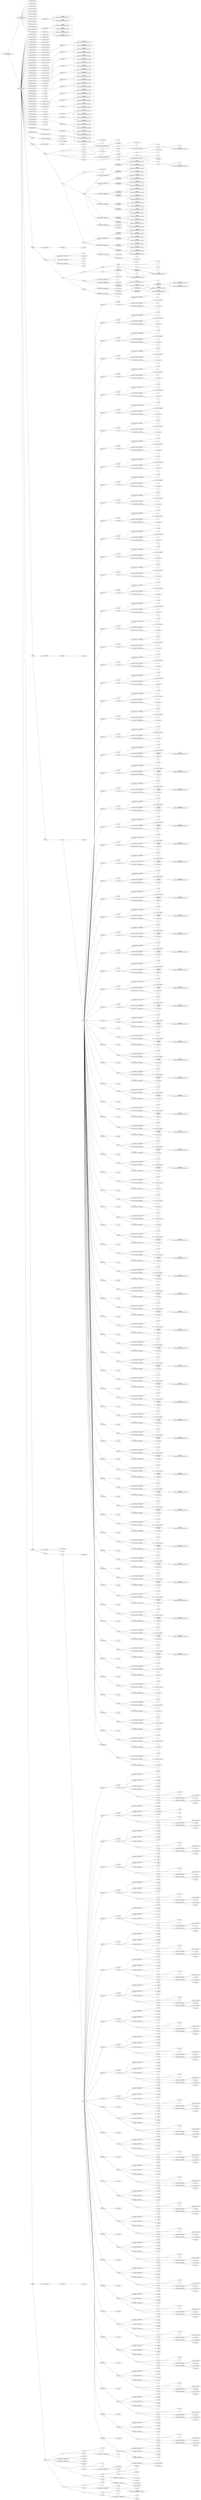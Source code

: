 digraph G {	
rankdir=LR;	
ranksep=.25;
	0 [label=< MODULE<br/>sv_chip3_hierarchy_no_mem>];
	1 [label=< VAR_DECLARE_LIST>];
	0 -> 1;
	2 [label=< input tm3_clk_v0>];
	1 -> 2;
	3 [label=< input tm3_clk_v2>];
	1 -> 3;
	4 [label=< input tm3_vidin_llc>];
	1 -> 4;
	5 [label=< input tm3_vidin_vs>];
	1 -> 5;
	6 [label=< input tm3_vidin_href>];
	1 -> 6;
	7 [label=< input tm3_vidin_cref>];
	1 -> 7;
	8 [label=< input tm3_vidin_rts0>];
	1 -> 8;
	9 [label=< input tm3_vidin_vpo>];
	1 -> 9;
	10 [label=<RANGE_REF>];
	9 -> 10;
	11 [label=< 0000000f<br/>00000000000000000000000000001111>];
	10 -> 11;
	12 [label=< 00000000<br/>00000000000000000000000000000000>];
	10 -> 12;
	13 [label=< output tm3_vidin_sda>];
	1 -> 13;
	14 [label=< output tm3_vidin_scl>];
	1 -> 14;
	15 [label=< output vidin_new_data>];
	1 -> 15;
	16 [label=< output vidin_rgb_reg>];
	1 -> 16;
	17 [label=<RANGE_REF>];
	16 -> 17;
	18 [label=< 00000007<br/>00000000000000000000000000000111>];
	17 -> 18;
	19 [label=< 00000000<br/>00000000000000000000000000000000>];
	17 -> 19;
	20 [label=< output vidin_addr_reg>];
	1 -> 20;
	21 [label=<RANGE_REF>];
	20 -> 21;
	22 [label=< 00000012<br/>00000000000000000000000000010010>];
	21 -> 22;
	23 [label=< 00000000<br/>00000000000000000000000000000000>];
	21 -> 23;
	24 [label=< MODULE_ITEMS>];
	0 -> 24;
	25 [label=< VAR_DECLARE_LIST>];
	24 -> 25;
	26 [label=< input tm3_clk_v0>];
	25 -> 26;
	27 [label=< VAR_DECLARE_LIST>];
	24 -> 27;
	28 [label=< input tm3_clk_v2>];
	27 -> 28;
	29 [label=< VAR_DECLARE_LIST>];
	24 -> 29;
	30 [label=< input tm3_vidin_llc>];
	29 -> 30;
	31 [label=< VAR_DECLARE_LIST>];
	24 -> 31;
	32 [label=< input tm3_vidin_vs>];
	31 -> 32;
	33 [label=< VAR_DECLARE_LIST>];
	24 -> 33;
	34 [label=< input tm3_vidin_href>];
	33 -> 34;
	35 [label=< VAR_DECLARE_LIST>];
	24 -> 35;
	36 [label=< input tm3_vidin_cref>];
	35 -> 36;
	37 [label=< VAR_DECLARE_LIST>];
	24 -> 37;
	38 [label=< input tm3_vidin_rts0>];
	37 -> 38;
	39 [label=< VAR_DECLARE_LIST>];
	24 -> 39;
	40 [label=< input tm3_vidin_vpo>];
	39 -> 40;
	41 [label=<RANGE_REF>];
	40 -> 41;
	42 [label=< 0000000f<br/>00000000000000000000000000001111>];
	41 -> 42;
	43 [label=< 00000000<br/>00000000000000000000000000000000>];
	41 -> 43;
	44 [label=< VAR_DECLARE_LIST>];
	24 -> 44;
	45 [label=< output tm3_vidin_sda>];
	44 -> 45;
	46 [label=< VAR_DECLARE_LIST>];
	24 -> 46;
	47 [label=< wire tm3_vidin_sda>];
	46 -> 47;
	48 [label=< VAR_DECLARE_LIST>];
	24 -> 48;
	49 [label=< reg tm3_vidin_sda_xhdl0>];
	48 -> 49;
	50 [label=< VAR_DECLARE_LIST>];
	24 -> 50;
	51 [label=< output tm3_vidin_scl>];
	50 -> 51;
	52 [label=< VAR_DECLARE_LIST>];
	24 -> 52;
	53 [label=< reg tm3_vidin_scl>];
	52 -> 53;
	54 [label=< VAR_DECLARE_LIST>];
	24 -> 54;
	55 [label=< output vidin_new_data>];
	54 -> 55;
	56 [label=< VAR_DECLARE_LIST>];
	24 -> 56;
	57 [label=< reg vidin_new_data>];
	56 -> 57;
	58 [label=< VAR_DECLARE_LIST>];
	24 -> 58;
	59 [label=< output vidin_rgb_reg>];
	58 -> 59;
	60 [label=<RANGE_REF>];
	59 -> 60;
	61 [label=< 00000007<br/>00000000000000000000000000000111>];
	60 -> 61;
	62 [label=< 00000000<br/>00000000000000000000000000000000>];
	60 -> 62;
	63 [label=< VAR_DECLARE_LIST>];
	24 -> 63;
	64 [label=< reg vidin_rgb_reg>];
	63 -> 64;
	65 [label=<RANGE_REF>];
	64 -> 65;
	66 [label=< 00000007<br/>00000000000000000000000000000111>];
	65 -> 66;
	67 [label=< 00000000<br/>00000000000000000000000000000000>];
	65 -> 67;
	68 [label=< VAR_DECLARE_LIST>];
	24 -> 68;
	69 [label=< output vidin_addr_reg>];
	68 -> 69;
	70 [label=<RANGE_REF>];
	69 -> 70;
	71 [label=< 00000012<br/>00000000000000000000000000010010>];
	70 -> 71;
	72 [label=< 00000000<br/>00000000000000000000000000000000>];
	70 -> 72;
	73 [label=< VAR_DECLARE_LIST>];
	24 -> 73;
	74 [label=< reg vidin_addr_reg>];
	73 -> 74;
	75 [label=<RANGE_REF>];
	74 -> 75;
	76 [label=< 00000012<br/>00000000000000000000000000010010>];
	75 -> 76;
	77 [label=< 00000000<br/>00000000000000000000000000000000>];
	75 -> 77;
	78 [label=< VAR_DECLARE_LIST>];
	24 -> 78;
	79 [label=< reg temp_reg1>];
	78 -> 79;
	80 [label=< VAR_DECLARE_LIST>];
	24 -> 80;
	81 [label=< reg temp_reg2>];
	80 -> 81;
	82 [label=< VAR_DECLARE_LIST>];
	24 -> 82;
	83 [label=< reg horiz>];
	82 -> 83;
	84 [label=<RANGE_REF>];
	83 -> 84;
	85 [label=< 00000009<br/>00000000000000000000000000001001>];
	84 -> 85;
	86 [label=< 00000000<br/>00000000000000000000000000000000>];
	84 -> 86;
	87 [label=< VAR_DECLARE_LIST>];
	24 -> 87;
	88 [label=< reg vert>];
	87 -> 88;
	89 [label=<RANGE_REF>];
	88 -> 89;
	90 [label=< 00000007<br/>00000000000000000000000000000111>];
	89 -> 90;
	91 [label=< 00000000<br/>00000000000000000000000000000000>];
	89 -> 91;
	92 [label=< VAR_DECLARE_LIST>];
	24 -> 92;
	93 [label=< reg creg1>];
	92 -> 93;
	94 [label=< VAR_DECLARE_LIST>];
	24 -> 94;
	95 [label=< reg creg2>];
	94 -> 95;
	96 [label=< VAR_DECLARE_LIST>];
	24 -> 96;
	97 [label=< reg creg3>];
	96 -> 97;
	98 [label=< VAR_DECLARE_LIST>];
	24 -> 98;
	99 [label=< reg vidin_addr_reg1>];
	98 -> 99;
	100 [label=<RANGE_REF>];
	99 -> 100;
	101 [label=< 00000012<br/>00000000000000000000000000010010>];
	100 -> 101;
	102 [label=< 00000000<br/>00000000000000000000000000000000>];
	100 -> 102;
	103 [label=< VAR_DECLARE_LIST>];
	24 -> 103;
	104 [label=< reg vidin_rgb_reg1>];
	103 -> 104;
	105 [label=<RANGE_REF>];
	104 -> 105;
	106 [label=< 00000017<br/>00000000000000000000000000010111>];
	105 -> 106;
	107 [label=< 00000000<br/>00000000000000000000000000000000>];
	105 -> 107;
	108 [label=< VAR_DECLARE_LIST>];
	24 -> 108;
	109 [label=< reg vidin_rgb_reg2>];
	108 -> 109;
	110 [label=<RANGE_REF>];
	109 -> 110;
	111 [label=< 00000017<br/>00000000000000000000000000010111>];
	110 -> 111;
	112 [label=< 00000000<br/>00000000000000000000000000000000>];
	110 -> 112;
	113 [label=< VAR_DECLARE_LIST>];
	24 -> 113;
	114 [label=< reg rst>];
	113 -> 114;
	115 [label=< VAR_DECLARE_LIST>];
	24 -> 115;
	116 [label=< reg rst_done>];
	115 -> 116;
	117 [label=< VAR_DECLARE_LIST>];
	24 -> 117;
	118 [label=< reg iicaddr>];
	117 -> 118;
	119 [label=<RANGE_REF>];
	118 -> 119;
	120 [label=< 00000007<br/>00000000000000000000000000000111>];
	119 -> 120;
	121 [label=< 00000000<br/>00000000000000000000000000000000>];
	119 -> 121;
	122 [label=< VAR_DECLARE_LIST>];
	24 -> 122;
	123 [label=< reg iicdata>];
	122 -> 123;
	124 [label=<RANGE_REF>];
	123 -> 124;
	125 [label=< 00000007<br/>00000000000000000000000000000111>];
	124 -> 125;
	126 [label=< 00000000<br/>00000000000000000000000000000000>];
	124 -> 126;
	127 [label=< VAR_DECLARE_LIST>];
	24 -> 127;
	128 [label=< reg iic_state>];
	127 -> 128;
	129 [label=<RANGE_REF>];
	128 -> 129;
	130 [label=< 00000006<br/>00000000000000000000000000000110>];
	129 -> 130;
	131 [label=< 00000000<br/>00000000000000000000000000000000>];
	129 -> 131;
	132 [label=< VAR_DECLARE_LIST>];
	24 -> 132;
	133 [label=< reg iic_stop>];
	132 -> 133;
	134 [label=< VAR_DECLARE_LIST>];
	24 -> 134;
	135 [label=< reg iic_start>];
	134 -> 135;
	136 [label=< VAR_DECLARE_LIST>];
	24 -> 136;
	137 [label=< reg reg_prog_state>];
	136 -> 137;
	138 [label=<RANGE_REF>];
	137 -> 138;
	139 [label=< 00000004<br/>00000000000000000000000000000100>];
	138 -> 139;
	140 [label=< 00000000<br/>00000000000000000000000000000000>];
	138 -> 140;
	141 [label=< VAR_DECLARE_LIST>];
	24 -> 141;
	142 [label=< reg reg_prog_nextstate>];
	141 -> 142;
	143 [label=<RANGE_REF>];
	142 -> 143;
	144 [label=< 00000004<br/>00000000000000000000000000000100>];
	143 -> 144;
	145 [label=< 00000000<br/>00000000000000000000000000000000>];
	143 -> 145;
	146 [label=< ASSIGN>];
	24 -> 146;
	147 [label=< BLOCKING_STATEMENT>];
	146 -> 147;
	148 [label=< tm3_vidin_sda>];
	147 -> 148;
	149 [label=< tm3_vidin_sda_xhdl0>];
	147 -> 149;
	150 [label=< ALWAYS>];
	24 -> 150;
	151 [label=< DELAY_CONTROL>];
	150 -> 151;
	152 [label=< POSEDGE>];
	151 -> 152;
	153 [label=< tm3_clk_v0>];
	152 -> 153;
	154 [label=< BLOCK>];
	150 -> 154;
	155 [label=< IF>];
	154 -> 155;
	156 [label=< lEQ>];
	155 -> 156;
	157 [label=< tm3_vidin_href>];
	156 -> 157;
	158 [label=< 0<br/>0>];
	156 -> 158;
	159 [label=< BLOCK>];
	155 -> 159;
	160 [label=< NON_BLOCKING_STATEMENT>];
	159 -> 160;
	161 [label=< horiz>];
	160 -> 161;
	162 [label=< 000<br/>0000000000>];
	160 -> 162;
	163 [label=< BLOCK>];
	155 -> 163;
	164 [label=< IF>];
	163 -> 164;
	165 [label=< lEQ>];
	164 -> 165;
	166 [label=< tm3_vidin_cref>];
	165 -> 166;
	167 [label=< 0<br/>0>];
	165 -> 167;
	168 [label=< BLOCK>];
	164 -> 168;
	169 [label=< NON_BLOCKING_STATEMENT>];
	168 -> 169;
	170 [label=< horiz>];
	169 -> 170;
	171 [label=< ADD>];
	169 -> 171;
	172 [label=< horiz>];
	171 -> 172;
	173 [label=< 00000001<br/>00000000000000000000000000000001>];
	171 -> 173;
	174 [label=< IF>];
	154 -> 174;
	175 [label=< lEQ>];
	174 -> 175;
	176 [label=< tm3_vidin_vs>];
	175 -> 176;
	177 [label=< 1<br/>1>];
	175 -> 177;
	178 [label=< BLOCK>];
	174 -> 178;
	179 [label=< NON_BLOCKING_STATEMENT>];
	178 -> 179;
	180 [label=< vert>];
	179 -> 180;
	181 [label=< 00<br/>00000000>];
	179 -> 181;
	182 [label=< BLOCK>];
	174 -> 182;
	183 [label=< IF>];
	182 -> 183;
	184 [label=< bAND>];
	183 -> 184;
	185 [label=< lEQ>];
	184 -> 185;
	186 [label=< tm3_vidin_href>];
	185 -> 186;
	187 [label=< 0<br/>0>];
	185 -> 187;
	188 [label=< lNEQ>];
	184 -> 188;
	189 [label=< horiz>];
	188 -> 189;
	190 [label=< 000<br/>0000000000>];
	188 -> 190;
	191 [label=< BLOCK>];
	183 -> 191;
	192 [label=< NON_BLOCKING_STATEMENT>];
	191 -> 192;
	193 [label=< vert>];
	192 -> 193;
	194 [label=< ADD>];
	192 -> 194;
	195 [label=< vert>];
	194 -> 195;
	196 [label=< 00000001<br/>00000000000000000000000000000001>];
	194 -> 196;
	197 [label=< IF>];
	154 -> 197;
	198 [label=< lEQ>];
	197 -> 198;
	199 [label=< tm3_vidin_cref>];
	198 -> 199;
	200 [label=< 1<br/>1>];
	198 -> 200;
	201 [label=< BLOCK>];
	197 -> 201;
	202 [label=< NON_BLOCKING_STATEMENT>];
	201 -> 202;
	203 [label=< RANGE_REF<br/>vidin_rgb_reg1>];
	202 -> 203;
	204 [label=< 00000017<br/>00000000000000000000000000010111>];
	203 -> 204;
	205 [label=< 00000013<br/>00000000000000000000000000010011>];
	203 -> 205;
	206 [label=< RANGE_REF<br/>tm3_vidin_vpo>];
	202 -> 206;
	207 [label=< 0000000f<br/>00000000000000000000000000001111>];
	206 -> 207;
	208 [label=< 0000000b<br/>00000000000000000000000000001011>];
	206 -> 208;
	209 [label=< NON_BLOCKING_STATEMENT>];
	201 -> 209;
	210 [label=< RANGE_REF<br/>vidin_rgb_reg1>];
	209 -> 210;
	211 [label=< 0000000f<br/>00000000000000000000000000001111>];
	210 -> 211;
	212 [label=< 0000000d<br/>00000000000000000000000000001101>];
	210 -> 212;
	213 [label=< RANGE_REF<br/>tm3_vidin_vpo>];
	209 -> 213;
	214 [label=< 0000000a<br/>00000000000000000000000000001010>];
	213 -> 214;
	215 [label=< 00000008<br/>00000000000000000000000000001000>];
	213 -> 215;
	216 [label=< NON_BLOCKING_STATEMENT>];
	201 -> 216;
	217 [label=< RANGE_REF<br/>vidin_rgb_reg1>];
	216 -> 217;
	218 [label=< 00000012<br/>00000000000000000000000000010010>];
	217 -> 218;
	219 [label=< 00000010<br/>00000000000000000000000000010000>];
	217 -> 219;
	220 [label=< RANGE_REF<br/>tm3_vidin_vpo>];
	216 -> 220;
	221 [label=< 00000007<br/>00000000000000000000000000000111>];
	220 -> 221;
	222 [label=< 00000005<br/>00000000000000000000000000000101>];
	220 -> 222;
	223 [label=< NON_BLOCKING_STATEMENT>];
	201 -> 223;
	224 [label=< RANGE_REF<br/>vidin_rgb_reg1>];
	223 -> 224;
	225 [label=< 00000009<br/>00000000000000000000000000001001>];
	224 -> 225;
	226 [label=< 00000008<br/>00000000000000000000000000001000>];
	224 -> 226;
	227 [label=< RANGE_REF<br/>tm3_vidin_vpo>];
	223 -> 227;
	228 [label=< 00000004<br/>00000000000000000000000000000100>];
	227 -> 228;
	229 [label=< 00000003<br/>00000000000000000000000000000011>];
	227 -> 229;
	230 [label=< NON_BLOCKING_STATEMENT>];
	201 -> 230;
	231 [label=< RANGE_REF<br/>vidin_rgb_reg1>];
	230 -> 231;
	232 [label=< 00000002<br/>00000000000000000000000000000010>];
	231 -> 232;
	233 [label=< 00000000<br/>00000000000000000000000000000000>];
	231 -> 233;
	234 [label=< RANGE_REF<br/>tm3_vidin_vpo>];
	230 -> 234;
	235 [label=< 00000002<br/>00000000000000000000000000000010>];
	234 -> 235;
	236 [label=< 00000000<br/>00000000000000000000000000000000>];
	234 -> 236;
	237 [label=< NON_BLOCKING_STATEMENT>];
	201 -> 237;
	238 [label=< vidin_rgb_reg2>];
	237 -> 238;
	239 [label=< vidin_rgb_reg1>];
	237 -> 239;
	240 [label=< BLOCK>];
	197 -> 240;
	241 [label=< NON_BLOCKING_STATEMENT>];
	240 -> 241;
	242 [label=< RANGE_REF<br/>vidin_rgb_reg1>];
	241 -> 242;
	243 [label=< 0000000c<br/>00000000000000000000000000001100>];
	242 -> 243;
	244 [label=< 0000000a<br/>00000000000000000000000000001010>];
	242 -> 244;
	245 [label=< RANGE_REF<br/>tm3_vidin_vpo>];
	241 -> 245;
	246 [label=< 00000007<br/>00000000000000000000000000000111>];
	245 -> 246;
	247 [label=< 00000005<br/>00000000000000000000000000000101>];
	245 -> 247;
	248 [label=< NON_BLOCKING_STATEMENT>];
	240 -> 248;
	249 [label=< RANGE_REF<br/>vidin_rgb_reg1>];
	248 -> 249;
	250 [label=< 00000007<br/>00000000000000000000000000000111>];
	249 -> 250;
	251 [label=< 00000003<br/>00000000000000000000000000000011>];
	249 -> 251;
	252 [label=< RANGE_REF<br/>tm3_vidin_vpo>];
	248 -> 252;
	253 [label=< 00000004<br/>00000000000000000000000000000100>];
	252 -> 253;
	254 [label=< 00000000<br/>00000000000000000000000000000000>];
	252 -> 254;
	255 [label=< NON_BLOCKING_STATEMENT>];
	240 -> 255;
	256 [label=< vidin_addr_reg1>];
	255 -> 256;
	257 [label=< CONCATENATE>];
	255 -> 257;
	258 [label=< vert>];
	257 -> 258;
	259 [label=< tm3_vidin_rts0>];
	257 -> 259;
	260 [label=< horiz>];
	257 -> 260;
	261 [label=< ALWAYS>];
	24 -> 261;
	262 [label=< DELAY_CONTROL>];
	261 -> 262;
	263 [label=< POSEDGE>];
	262 -> 263;
	264 [label=< tm3_clk_v0>];
	263 -> 264;
	265 [label=< BLOCK>];
	261 -> 265;
	266 [label=< NON_BLOCKING_STATEMENT>];
	265 -> 266;
	267 [label=< creg1>];
	266 -> 267;
	268 [label=< tm3_vidin_cref>];
	266 -> 268;
	269 [label=< NON_BLOCKING_STATEMENT>];
	265 -> 269;
	270 [label=< creg2>];
	269 -> 270;
	271 [label=< creg1>];
	269 -> 271;
	272 [label=< NON_BLOCKING_STATEMENT>];
	265 -> 272;
	273 [label=< creg3>];
	272 -> 273;
	274 [label=< creg2>];
	272 -> 274;
	275 [label=< IF>];
	265 -> 275;
	276 [label=< bAND>];
	275 -> 276;
	277 [label=< bAND>];
	276 -> 277;
	278 [label=< bAND>];
	277 -> 278;
	279 [label=< lEQ>];
	278 -> 279;
	280 [label=< creg2>];
	279 -> 280;
	281 [label=< 0<br/>0>];
	279 -> 281;
	282 [label=< lEQ>];
	278 -> 282;
	283 [label=< creg3>];
	282 -> 283;
	284 [label=< 1<br/>1>];
	282 -> 284;
	285 [label=< lEQ>];
	277 -> 285;
	286 [label=< ARRAY_REF<br/>vidin_addr_reg1>];
	285 -> 286;
	287 [label=< 0000000a<br/>00000000000000000000000000001010>];
	286 -> 287;
	288 [label=< 0<br/>0>];
	285 -> 288;
	289 [label=< lEQ>];
	276 -> 289;
	290 [label=< ARRAY_REF<br/>vidin_addr_reg1>];
	289 -> 290;
	291 [label=< 00000000<br/>00000000000000000000000000000000>];
	290 -> 291;
	292 [label=< 0<br/>0>];
	289 -> 292;
	293 [label=< BLOCK>];
	275 -> 293;
	294 [label=< NON_BLOCKING_STATEMENT>];
	293 -> 294;
	295 [label=< vidin_new_data>];
	294 -> 295;
	296 [label=< 1<br/>1>];
	294 -> 296;
	297 [label=< NON_BLOCKING_STATEMENT>];
	293 -> 297;
	298 [label=< vidin_rgb_reg>];
	297 -> 298;
	299 [label=< RANGE_REF<br/>vidin_rgb_reg2>];
	297 -> 299;
	300 [label=< 00000007<br/>00000000000000000000000000000111>];
	299 -> 300;
	301 [label=< 00000000<br/>00000000000000000000000000000000>];
	299 -> 301;
	302 [label=< NON_BLOCKING_STATEMENT>];
	293 -> 302;
	303 [label=< vidin_addr_reg>];
	302 -> 303;
	304 [label=< CONCATENATE>];
	302 -> 304;
	305 [label=< CONCATENATE>];
	304 -> 305;
	306 [label=< 0<br/>00>];
	305 -> 306;
	307 [label=< RANGE_REF<br/>vidin_addr_reg1>];
	305 -> 307;
	308 [label=< 00000012<br/>00000000000000000000000000010010>];
	307 -> 308;
	309 [label=< 0000000b<br/>00000000000000000000000000001011>];
	307 -> 309;
	310 [label=< RANGE_REF<br/>vidin_addr_reg1>];
	304 -> 310;
	311 [label=< 00000009<br/>00000000000000000000000000001001>];
	310 -> 311;
	312 [label=< 00000001<br/>00000000000000000000000000000001>];
	310 -> 312;
	313 [label=< BLOCK>];
	275 -> 313;
	314 [label=< NON_BLOCKING_STATEMENT>];
	313 -> 314;
	315 [label=< vidin_new_data>];
	314 -> 315;
	316 [label=< 0<br/>0>];
	314 -> 316;
	317 [label=< ALWAYS>];
	24 -> 317;
	318 [label=< DELAY_CONTROL>];
	317 -> 318;
	319 [label=< POSEDGE>];
	318 -> 319;
	320 [label=< tm3_clk_v2>];
	319 -> 320;
	321 [label=< BLOCK>];
	317 -> 321;
	322 [label=< CASE>];
	321 -> 322;
	323 [label=< iic_state>];
	322 -> 323;
	324 [label=< CASE_LIST>];
	322 -> 324;
	325 [label=< CASE_ITEM>];
	324 -> 325;
	326 [label=< 00<br/>0000000>];
	325 -> 326;
	327 [label=< BLOCK>];
	325 -> 327;
	328 [label=< NON_BLOCKING_STATEMENT>];
	327 -> 328;
	329 [label=< iic_stop>];
	328 -> 329;
	330 [label=< 0<br/>0>];
	328 -> 330;
	331 [label=< NON_BLOCKING_STATEMENT>];
	327 -> 331;
	332 [label=< tm3_vidin_sda_xhdl0>];
	331 -> 332;
	333 [label=< 0<br/>0>];
	331 -> 333;
	334 [label=< NON_BLOCKING_STATEMENT>];
	327 -> 334;
	335 [label=< tm3_vidin_scl>];
	334 -> 335;
	336 [label=< 1<br/>1>];
	334 -> 336;
	337 [label=< CASE_ITEM>];
	324 -> 337;
	338 [label=< 01<br/>0000001>];
	337 -> 338;
	339 [label=< BLOCK>];
	337 -> 339;
	340 [label=< NON_BLOCKING_STATEMENT>];
	339 -> 340;
	341 [label=< iic_stop>];
	340 -> 341;
	342 [label=< 0<br/>0>];
	340 -> 342;
	343 [label=< NON_BLOCKING_STATEMENT>];
	339 -> 343;
	344 [label=< tm3_vidin_sda_xhdl0>];
	343 -> 344;
	345 [label=< 1<br/>1>];
	343 -> 345;
	346 [label=< NON_BLOCKING_STATEMENT>];
	339 -> 346;
	347 [label=< tm3_vidin_scl>];
	346 -> 347;
	348 [label=< 1<br/>1>];
	346 -> 348;
	349 [label=< CASE_ITEM>];
	324 -> 349;
	350 [label=< 02<br/>0000010>];
	349 -> 350;
	351 [label=< BLOCK>];
	349 -> 351;
	352 [label=< NON_BLOCKING_STATEMENT>];
	351 -> 352;
	353 [label=< iic_stop>];
	352 -> 353;
	354 [label=< 0<br/>0>];
	352 -> 354;
	355 [label=< NON_BLOCKING_STATEMENT>];
	351 -> 355;
	356 [label=< tm3_vidin_sda_xhdl0>];
	355 -> 356;
	357 [label=< 0<br/>0>];
	355 -> 357;
	358 [label=< NON_BLOCKING_STATEMENT>];
	351 -> 358;
	359 [label=< tm3_vidin_scl>];
	358 -> 359;
	360 [label=< 1<br/>1>];
	358 -> 360;
	361 [label=< CASE_ITEM>];
	324 -> 361;
	362 [label=< 03<br/>0000011>];
	361 -> 362;
	363 [label=< BLOCK>];
	361 -> 363;
	364 [label=< NON_BLOCKING_STATEMENT>];
	363 -> 364;
	365 [label=< iic_stop>];
	364 -> 365;
	366 [label=< 0<br/>0>];
	364 -> 366;
	367 [label=< NON_BLOCKING_STATEMENT>];
	363 -> 367;
	368 [label=< tm3_vidin_sda_xhdl0>];
	367 -> 368;
	369 [label=< 0<br/>0>];
	367 -> 369;
	370 [label=< NON_BLOCKING_STATEMENT>];
	363 -> 370;
	371 [label=< tm3_vidin_scl>];
	370 -> 371;
	372 [label=< 0<br/>0>];
	370 -> 372;
	373 [label=< CASE_ITEM>];
	324 -> 373;
	374 [label=< 04<br/>0000100>];
	373 -> 374;
	375 [label=< BLOCK>];
	373 -> 375;
	376 [label=< NON_BLOCKING_STATEMENT>];
	375 -> 376;
	377 [label=< iic_stop>];
	376 -> 377;
	378 [label=< 0<br/>0>];
	376 -> 378;
	379 [label=< NON_BLOCKING_STATEMENT>];
	375 -> 379;
	380 [label=< tm3_vidin_sda_xhdl0>];
	379 -> 380;
	381 [label=< 0<br/>0>];
	379 -> 381;
	382 [label=< NON_BLOCKING_STATEMENT>];
	375 -> 382;
	383 [label=< tm3_vidin_scl>];
	382 -> 383;
	384 [label=< 1<br/>1>];
	382 -> 384;
	385 [label=< CASE_ITEM>];
	324 -> 385;
	386 [label=< 05<br/>0000101>];
	385 -> 386;
	387 [label=< BLOCK>];
	385 -> 387;
	388 [label=< NON_BLOCKING_STATEMENT>];
	387 -> 388;
	389 [label=< iic_stop>];
	388 -> 389;
	390 [label=< 0<br/>0>];
	388 -> 390;
	391 [label=< NON_BLOCKING_STATEMENT>];
	387 -> 391;
	392 [label=< tm3_vidin_sda_xhdl0>];
	391 -> 392;
	393 [label=< 0<br/>0>];
	391 -> 393;
	394 [label=< NON_BLOCKING_STATEMENT>];
	387 -> 394;
	395 [label=< tm3_vidin_scl>];
	394 -> 395;
	396 [label=< 0<br/>0>];
	394 -> 396;
	397 [label=< CASE_ITEM>];
	324 -> 397;
	398 [label=< 06<br/>0000110>];
	397 -> 398;
	399 [label=< BLOCK>];
	397 -> 399;
	400 [label=< NON_BLOCKING_STATEMENT>];
	399 -> 400;
	401 [label=< iic_stop>];
	400 -> 401;
	402 [label=< 0<br/>0>];
	400 -> 402;
	403 [label=< NON_BLOCKING_STATEMENT>];
	399 -> 403;
	404 [label=< tm3_vidin_sda_xhdl0>];
	403 -> 404;
	405 [label=< 1<br/>1>];
	403 -> 405;
	406 [label=< NON_BLOCKING_STATEMENT>];
	399 -> 406;
	407 [label=< tm3_vidin_scl>];
	406 -> 407;
	408 [label=< 0<br/>0>];
	406 -> 408;
	409 [label=< CASE_ITEM>];
	324 -> 409;
	410 [label=< 07<br/>0000111>];
	409 -> 410;
	411 [label=< BLOCK>];
	409 -> 411;
	412 [label=< NON_BLOCKING_STATEMENT>];
	411 -> 412;
	413 [label=< iic_stop>];
	412 -> 413;
	414 [label=< 0<br/>0>];
	412 -> 414;
	415 [label=< NON_BLOCKING_STATEMENT>];
	411 -> 415;
	416 [label=< tm3_vidin_sda_xhdl0>];
	415 -> 416;
	417 [label=< 1<br/>1>];
	415 -> 417;
	418 [label=< NON_BLOCKING_STATEMENT>];
	411 -> 418;
	419 [label=< tm3_vidin_scl>];
	418 -> 419;
	420 [label=< 1<br/>1>];
	418 -> 420;
	421 [label=< CASE_ITEM>];
	324 -> 421;
	422 [label=< 08<br/>0001000>];
	421 -> 422;
	423 [label=< BLOCK>];
	421 -> 423;
	424 [label=< NON_BLOCKING_STATEMENT>];
	423 -> 424;
	425 [label=< iic_stop>];
	424 -> 425;
	426 [label=< 0<br/>0>];
	424 -> 426;
	427 [label=< NON_BLOCKING_STATEMENT>];
	423 -> 427;
	428 [label=< tm3_vidin_sda_xhdl0>];
	427 -> 428;
	429 [label=< 1<br/>1>];
	427 -> 429;
	430 [label=< NON_BLOCKING_STATEMENT>];
	423 -> 430;
	431 [label=< tm3_vidin_scl>];
	430 -> 431;
	432 [label=< 0<br/>0>];
	430 -> 432;
	433 [label=< CASE_ITEM>];
	324 -> 433;
	434 [label=< 09<br/>0001001>];
	433 -> 434;
	435 [label=< BLOCK>];
	433 -> 435;
	436 [label=< NON_BLOCKING_STATEMENT>];
	435 -> 436;
	437 [label=< iic_stop>];
	436 -> 437;
	438 [label=< 0<br/>0>];
	436 -> 438;
	439 [label=< NON_BLOCKING_STATEMENT>];
	435 -> 439;
	440 [label=< tm3_vidin_sda_xhdl0>];
	439 -> 440;
	441 [label=< 0<br/>0>];
	439 -> 441;
	442 [label=< NON_BLOCKING_STATEMENT>];
	435 -> 442;
	443 [label=< tm3_vidin_scl>];
	442 -> 443;
	444 [label=< 0<br/>0>];
	442 -> 444;
	445 [label=< CASE_ITEM>];
	324 -> 445;
	446 [label=< 0a<br/>0001010>];
	445 -> 446;
	447 [label=< BLOCK>];
	445 -> 447;
	448 [label=< NON_BLOCKING_STATEMENT>];
	447 -> 448;
	449 [label=< iic_stop>];
	448 -> 449;
	450 [label=< 0<br/>0>];
	448 -> 450;
	451 [label=< NON_BLOCKING_STATEMENT>];
	447 -> 451;
	452 [label=< tm3_vidin_sda_xhdl0>];
	451 -> 452;
	453 [label=< 0<br/>0>];
	451 -> 453;
	454 [label=< NON_BLOCKING_STATEMENT>];
	447 -> 454;
	455 [label=< tm3_vidin_scl>];
	454 -> 455;
	456 [label=< 1<br/>1>];
	454 -> 456;
	457 [label=< CASE_ITEM>];
	324 -> 457;
	458 [label=< 0b<br/>0001011>];
	457 -> 458;
	459 [label=< BLOCK>];
	457 -> 459;
	460 [label=< NON_BLOCKING_STATEMENT>];
	459 -> 460;
	461 [label=< iic_stop>];
	460 -> 461;
	462 [label=< 0<br/>0>];
	460 -> 462;
	463 [label=< NON_BLOCKING_STATEMENT>];
	459 -> 463;
	464 [label=< tm3_vidin_sda_xhdl0>];
	463 -> 464;
	465 [label=< 0<br/>0>];
	463 -> 465;
	466 [label=< NON_BLOCKING_STATEMENT>];
	459 -> 466;
	467 [label=< tm3_vidin_scl>];
	466 -> 467;
	468 [label=< 0<br/>0>];
	466 -> 468;
	469 [label=< CASE_ITEM>];
	324 -> 469;
	470 [label=< 0c<br/>0001100>];
	469 -> 470;
	471 [label=< BLOCK>];
	469 -> 471;
	472 [label=< NON_BLOCKING_STATEMENT>];
	471 -> 472;
	473 [label=< iic_stop>];
	472 -> 473;
	474 [label=< 0<br/>0>];
	472 -> 474;
	475 [label=< NON_BLOCKING_STATEMENT>];
	471 -> 475;
	476 [label=< tm3_vidin_sda_xhdl0>];
	475 -> 476;
	477 [label=< 0<br/>0>];
	475 -> 477;
	478 [label=< NON_BLOCKING_STATEMENT>];
	471 -> 478;
	479 [label=< tm3_vidin_scl>];
	478 -> 479;
	480 [label=< 1<br/>1>];
	478 -> 480;
	481 [label=< CASE_ITEM>];
	324 -> 481;
	482 [label=< 0d<br/>0001101>];
	481 -> 482;
	483 [label=< BLOCK>];
	481 -> 483;
	484 [label=< NON_BLOCKING_STATEMENT>];
	483 -> 484;
	485 [label=< iic_stop>];
	484 -> 485;
	486 [label=< 0<br/>0>];
	484 -> 486;
	487 [label=< NON_BLOCKING_STATEMENT>];
	483 -> 487;
	488 [label=< tm3_vidin_sda_xhdl0>];
	487 -> 488;
	489 [label=< 0<br/>0>];
	487 -> 489;
	490 [label=< NON_BLOCKING_STATEMENT>];
	483 -> 490;
	491 [label=< tm3_vidin_scl>];
	490 -> 491;
	492 [label=< 0<br/>0>];
	490 -> 492;
	493 [label=< CASE_ITEM>];
	324 -> 493;
	494 [label=< 0e<br/>0001110>];
	493 -> 494;
	495 [label=< BLOCK>];
	493 -> 495;
	496 [label=< NON_BLOCKING_STATEMENT>];
	495 -> 496;
	497 [label=< iic_stop>];
	496 -> 497;
	498 [label=< 0<br/>0>];
	496 -> 498;
	499 [label=< NON_BLOCKING_STATEMENT>];
	495 -> 499;
	500 [label=< tm3_vidin_sda_xhdl0>];
	499 -> 500;
	501 [label=< 1<br/>1>];
	499 -> 501;
	502 [label=< NON_BLOCKING_STATEMENT>];
	495 -> 502;
	503 [label=< tm3_vidin_scl>];
	502 -> 503;
	504 [label=< 0<br/>0>];
	502 -> 504;
	505 [label=< CASE_ITEM>];
	324 -> 505;
	506 [label=< 0f<br/>0001111>];
	505 -> 506;
	507 [label=< BLOCK>];
	505 -> 507;
	508 [label=< NON_BLOCKING_STATEMENT>];
	507 -> 508;
	509 [label=< iic_stop>];
	508 -> 509;
	510 [label=< 0<br/>0>];
	508 -> 510;
	511 [label=< NON_BLOCKING_STATEMENT>];
	507 -> 511;
	512 [label=< tm3_vidin_sda_xhdl0>];
	511 -> 512;
	513 [label=< 1<br/>1>];
	511 -> 513;
	514 [label=< NON_BLOCKING_STATEMENT>];
	507 -> 514;
	515 [label=< tm3_vidin_scl>];
	514 -> 515;
	516 [label=< 1<br/>1>];
	514 -> 516;
	517 [label=< CASE_ITEM>];
	324 -> 517;
	518 [label=< 10<br/>0010000>];
	517 -> 518;
	519 [label=< BLOCK>];
	517 -> 519;
	520 [label=< NON_BLOCKING_STATEMENT>];
	519 -> 520;
	521 [label=< iic_stop>];
	520 -> 521;
	522 [label=< 0<br/>0>];
	520 -> 522;
	523 [label=< NON_BLOCKING_STATEMENT>];
	519 -> 523;
	524 [label=< tm3_vidin_sda_xhdl0>];
	523 -> 524;
	525 [label=< 1<br/>1>];
	523 -> 525;
	526 [label=< NON_BLOCKING_STATEMENT>];
	519 -> 526;
	527 [label=< tm3_vidin_scl>];
	526 -> 527;
	528 [label=< 0<br/>0>];
	526 -> 528;
	529 [label=< CASE_ITEM>];
	324 -> 529;
	530 [label=< 11<br/>0010001>];
	529 -> 530;
	531 [label=< BLOCK>];
	529 -> 531;
	532 [label=< NON_BLOCKING_STATEMENT>];
	531 -> 532;
	533 [label=< iic_stop>];
	532 -> 533;
	534 [label=< 0<br/>0>];
	532 -> 534;
	535 [label=< NON_BLOCKING_STATEMENT>];
	531 -> 535;
	536 [label=< tm3_vidin_sda_xhdl0>];
	535 -> 536;
	537 [label=< 0<br/>0>];
	535 -> 537;
	538 [label=< NON_BLOCKING_STATEMENT>];
	531 -> 538;
	539 [label=< tm3_vidin_scl>];
	538 -> 539;
	540 [label=< 0<br/>0>];
	538 -> 540;
	541 [label=< CASE_ITEM>];
	324 -> 541;
	542 [label=< 12<br/>0010010>];
	541 -> 542;
	543 [label=< BLOCK>];
	541 -> 543;
	544 [label=< NON_BLOCKING_STATEMENT>];
	543 -> 544;
	545 [label=< iic_stop>];
	544 -> 545;
	546 [label=< 0<br/>0>];
	544 -> 546;
	547 [label=< NON_BLOCKING_STATEMENT>];
	543 -> 547;
	548 [label=< tm3_vidin_sda_xhdl0>];
	547 -> 548;
	549 [label=< 0<br/>0>];
	547 -> 549;
	550 [label=< NON_BLOCKING_STATEMENT>];
	543 -> 550;
	551 [label=< tm3_vidin_scl>];
	550 -> 551;
	552 [label=< 1<br/>1>];
	550 -> 552;
	553 [label=< CASE_ITEM>];
	324 -> 553;
	554 [label=< 13<br/>0010011>];
	553 -> 554;
	555 [label=< BLOCK>];
	553 -> 555;
	556 [label=< NON_BLOCKING_STATEMENT>];
	555 -> 556;
	557 [label=< iic_stop>];
	556 -> 557;
	558 [label=< 0<br/>0>];
	556 -> 558;
	559 [label=< NON_BLOCKING_STATEMENT>];
	555 -> 559;
	560 [label=< tm3_vidin_sda_xhdl0>];
	559 -> 560;
	561 [label=< 0<br/>0>];
	559 -> 561;
	562 [label=< NON_BLOCKING_STATEMENT>];
	555 -> 562;
	563 [label=< tm3_vidin_scl>];
	562 -> 563;
	564 [label=< 0<br/>0>];
	562 -> 564;
	565 [label=< CASE_ITEM>];
	324 -> 565;
	566 [label=< 15<br/>0010101>];
	565 -> 566;
	567 [label=< BLOCK>];
	565 -> 567;
	568 [label=< NON_BLOCKING_STATEMENT>];
	567 -> 568;
	569 [label=< iic_stop>];
	568 -> 569;
	570 [label=< 0<br/>0>];
	568 -> 570;
	571 [label=< NON_BLOCKING_STATEMENT>];
	567 -> 571;
	572 [label=< tm3_vidin_sda_xhdl0>];
	571 -> 572;
	573 [label=< 0<br/>0>];
	571 -> 573;
	574 [label=< NON_BLOCKING_STATEMENT>];
	567 -> 574;
	575 [label=< tm3_vidin_scl>];
	574 -> 575;
	576 [label=< 0<br/>0>];
	574 -> 576;
	577 [label=< CASE_ITEM>];
	324 -> 577;
	578 [label=< 16<br/>0010110>];
	577 -> 578;
	579 [label=< BLOCK>];
	577 -> 579;
	580 [label=< NON_BLOCKING_STATEMENT>];
	579 -> 580;
	581 [label=< iic_stop>];
	580 -> 581;
	582 [label=< 0<br/>0>];
	580 -> 582;
	583 [label=< NON_BLOCKING_STATEMENT>];
	579 -> 583;
	584 [label=< tm3_vidin_sda_xhdl0>];
	583 -> 584;
	585 [label=< 0<br/>0>];
	583 -> 585;
	586 [label=< NON_BLOCKING_STATEMENT>];
	579 -> 586;
	587 [label=< tm3_vidin_scl>];
	586 -> 587;
	588 [label=< 1<br/>1>];
	586 -> 588;
	589 [label=< CASE_ITEM>];
	324 -> 589;
	590 [label=< 17<br/>0010111>];
	589 -> 590;
	591 [label=< BLOCK>];
	589 -> 591;
	592 [label=< NON_BLOCKING_STATEMENT>];
	591 -> 592;
	593 [label=< iic_stop>];
	592 -> 593;
	594 [label=< 0<br/>0>];
	592 -> 594;
	595 [label=< NON_BLOCKING_STATEMENT>];
	591 -> 595;
	596 [label=< tm3_vidin_sda_xhdl0>];
	595 -> 596;
	597 [label=< 0<br/>0>];
	595 -> 597;
	598 [label=< NON_BLOCKING_STATEMENT>];
	591 -> 598;
	599 [label=< tm3_vidin_scl>];
	598 -> 599;
	600 [label=< 0<br/>0>];
	598 -> 600;
	601 [label=< CASE_ITEM>];
	324 -> 601;
	602 [label=< 18<br/>0011000>];
	601 -> 602;
	603 [label=< BLOCK>];
	601 -> 603;
	604 [label=< NON_BLOCKING_STATEMENT>];
	603 -> 604;
	605 [label=< iic_stop>];
	604 -> 605;
	606 [label=< 0<br/>0>];
	604 -> 606;
	607 [label=< NON_BLOCKING_STATEMENT>];
	603 -> 607;
	608 [label=< tm3_vidin_sda_xhdl0>];
	607 -> 608;
	609 [label=< 0<br/>0>];
	607 -> 609;
	610 [label=< NON_BLOCKING_STATEMENT>];
	603 -> 610;
	611 [label=< tm3_vidin_scl>];
	610 -> 611;
	612 [label=< 1<br/>1>];
	610 -> 612;
	613 [label=< CASE_ITEM>];
	324 -> 613;
	614 [label=< 19<br/>0011001>];
	613 -> 614;
	615 [label=< BLOCK>];
	613 -> 615;
	616 [label=< NON_BLOCKING_STATEMENT>];
	615 -> 616;
	617 [label=< iic_stop>];
	616 -> 617;
	618 [label=< 0<br/>0>];
	616 -> 618;
	619 [label=< NON_BLOCKING_STATEMENT>];
	615 -> 619;
	620 [label=< tm3_vidin_sda_xhdl0>];
	619 -> 620;
	621 [label=< 0<br/>0>];
	619 -> 621;
	622 [label=< NON_BLOCKING_STATEMENT>];
	615 -> 622;
	623 [label=< tm3_vidin_scl>];
	622 -> 623;
	624 [label=< 0<br/>0>];
	622 -> 624;
	625 [label=< CASE_ITEM>];
	324 -> 625;
	626 [label=< 1a<br/>0011010>];
	625 -> 626;
	627 [label=< BLOCK>];
	625 -> 627;
	628 [label=< NON_BLOCKING_STATEMENT>];
	627 -> 628;
	629 [label=< iic_stop>];
	628 -> 629;
	630 [label=< 0<br/>0>];
	628 -> 630;
	631 [label=< NON_BLOCKING_STATEMENT>];
	627 -> 631;
	632 [label=< tm3_vidin_sda_xhdl0>];
	631 -> 632;
	633 [label=< ARRAY_REF<br/>iicaddr>];
	631 -> 633;
	634 [label=< 00000007<br/>00000000000000000000000000000111>];
	633 -> 634;
	635 [label=< NON_BLOCKING_STATEMENT>];
	627 -> 635;
	636 [label=< tm3_vidin_scl>];
	635 -> 636;
	637 [label=< 0<br/>0>];
	635 -> 637;
	638 [label=< CASE_ITEM>];
	324 -> 638;
	639 [label=< 1b<br/>0011011>];
	638 -> 639;
	640 [label=< BLOCK>];
	638 -> 640;
	641 [label=< NON_BLOCKING_STATEMENT>];
	640 -> 641;
	642 [label=< iic_stop>];
	641 -> 642;
	643 [label=< 0<br/>0>];
	641 -> 643;
	644 [label=< NON_BLOCKING_STATEMENT>];
	640 -> 644;
	645 [label=< tm3_vidin_sda_xhdl0>];
	644 -> 645;
	646 [label=< ARRAY_REF<br/>iicaddr>];
	644 -> 646;
	647 [label=< 00000007<br/>00000000000000000000000000000111>];
	646 -> 647;
	648 [label=< NON_BLOCKING_STATEMENT>];
	640 -> 648;
	649 [label=< tm3_vidin_scl>];
	648 -> 649;
	650 [label=< 1<br/>1>];
	648 -> 650;
	651 [label=< CASE_ITEM>];
	324 -> 651;
	652 [label=< 1c<br/>0011100>];
	651 -> 652;
	653 [label=< BLOCK>];
	651 -> 653;
	654 [label=< NON_BLOCKING_STATEMENT>];
	653 -> 654;
	655 [label=< iic_stop>];
	654 -> 655;
	656 [label=< 0<br/>0>];
	654 -> 656;
	657 [label=< NON_BLOCKING_STATEMENT>];
	653 -> 657;
	658 [label=< tm3_vidin_sda_xhdl0>];
	657 -> 658;
	659 [label=< ARRAY_REF<br/>iicaddr>];
	657 -> 659;
	660 [label=< 00000007<br/>00000000000000000000000000000111>];
	659 -> 660;
	661 [label=< NON_BLOCKING_STATEMENT>];
	653 -> 661;
	662 [label=< tm3_vidin_scl>];
	661 -> 662;
	663 [label=< 0<br/>0>];
	661 -> 663;
	664 [label=< CASE_ITEM>];
	324 -> 664;
	665 [label=< 1d<br/>0011101>];
	664 -> 665;
	666 [label=< BLOCK>];
	664 -> 666;
	667 [label=< NON_BLOCKING_STATEMENT>];
	666 -> 667;
	668 [label=< iic_stop>];
	667 -> 668;
	669 [label=< 0<br/>0>];
	667 -> 669;
	670 [label=< NON_BLOCKING_STATEMENT>];
	666 -> 670;
	671 [label=< tm3_vidin_sda_xhdl0>];
	670 -> 671;
	672 [label=< ARRAY_REF<br/>iicaddr>];
	670 -> 672;
	673 [label=< 00000006<br/>00000000000000000000000000000110>];
	672 -> 673;
	674 [label=< NON_BLOCKING_STATEMENT>];
	666 -> 674;
	675 [label=< tm3_vidin_scl>];
	674 -> 675;
	676 [label=< 0<br/>0>];
	674 -> 676;
	677 [label=< CASE_ITEM>];
	324 -> 677;
	678 [label=< 1e<br/>0011110>];
	677 -> 678;
	679 [label=< BLOCK>];
	677 -> 679;
	680 [label=< NON_BLOCKING_STATEMENT>];
	679 -> 680;
	681 [label=< iic_stop>];
	680 -> 681;
	682 [label=< 0<br/>0>];
	680 -> 682;
	683 [label=< NON_BLOCKING_STATEMENT>];
	679 -> 683;
	684 [label=< tm3_vidin_sda_xhdl0>];
	683 -> 684;
	685 [label=< ARRAY_REF<br/>iicaddr>];
	683 -> 685;
	686 [label=< 00000006<br/>00000000000000000000000000000110>];
	685 -> 686;
	687 [label=< NON_BLOCKING_STATEMENT>];
	679 -> 687;
	688 [label=< tm3_vidin_scl>];
	687 -> 688;
	689 [label=< 1<br/>1>];
	687 -> 689;
	690 [label=< CASE_ITEM>];
	324 -> 690;
	691 [label=< 1f<br/>0011111>];
	690 -> 691;
	692 [label=< BLOCK>];
	690 -> 692;
	693 [label=< NON_BLOCKING_STATEMENT>];
	692 -> 693;
	694 [label=< iic_stop>];
	693 -> 694;
	695 [label=< 0<br/>0>];
	693 -> 695;
	696 [label=< NON_BLOCKING_STATEMENT>];
	692 -> 696;
	697 [label=< tm3_vidin_sda_xhdl0>];
	696 -> 697;
	698 [label=< ARRAY_REF<br/>iicaddr>];
	696 -> 698;
	699 [label=< 00000006<br/>00000000000000000000000000000110>];
	698 -> 699;
	700 [label=< NON_BLOCKING_STATEMENT>];
	692 -> 700;
	701 [label=< tm3_vidin_scl>];
	700 -> 701;
	702 [label=< 0<br/>0>];
	700 -> 702;
	703 [label=< CASE_ITEM>];
	324 -> 703;
	704 [label=< 20<br/>0100000>];
	703 -> 704;
	705 [label=< BLOCK>];
	703 -> 705;
	706 [label=< NON_BLOCKING_STATEMENT>];
	705 -> 706;
	707 [label=< iic_stop>];
	706 -> 707;
	708 [label=< 0<br/>0>];
	706 -> 708;
	709 [label=< NON_BLOCKING_STATEMENT>];
	705 -> 709;
	710 [label=< tm3_vidin_sda_xhdl0>];
	709 -> 710;
	711 [label=< ARRAY_REF<br/>iicaddr>];
	709 -> 711;
	712 [label=< 00000005<br/>00000000000000000000000000000101>];
	711 -> 712;
	713 [label=< NON_BLOCKING_STATEMENT>];
	705 -> 713;
	714 [label=< tm3_vidin_scl>];
	713 -> 714;
	715 [label=< 0<br/>0>];
	713 -> 715;
	716 [label=< CASE_ITEM>];
	324 -> 716;
	717 [label=< 21<br/>0100001>];
	716 -> 717;
	718 [label=< BLOCK>];
	716 -> 718;
	719 [label=< NON_BLOCKING_STATEMENT>];
	718 -> 719;
	720 [label=< iic_stop>];
	719 -> 720;
	721 [label=< 0<br/>0>];
	719 -> 721;
	722 [label=< NON_BLOCKING_STATEMENT>];
	718 -> 722;
	723 [label=< tm3_vidin_sda_xhdl0>];
	722 -> 723;
	724 [label=< ARRAY_REF<br/>iicaddr>];
	722 -> 724;
	725 [label=< 00000005<br/>00000000000000000000000000000101>];
	724 -> 725;
	726 [label=< NON_BLOCKING_STATEMENT>];
	718 -> 726;
	727 [label=< tm3_vidin_scl>];
	726 -> 727;
	728 [label=< 1<br/>1>];
	726 -> 728;
	729 [label=< CASE_ITEM>];
	324 -> 729;
	730 [label=< 22<br/>0100010>];
	729 -> 730;
	731 [label=< BLOCK>];
	729 -> 731;
	732 [label=< NON_BLOCKING_STATEMENT>];
	731 -> 732;
	733 [label=< iic_stop>];
	732 -> 733;
	734 [label=< 0<br/>0>];
	732 -> 734;
	735 [label=< NON_BLOCKING_STATEMENT>];
	731 -> 735;
	736 [label=< tm3_vidin_sda_xhdl0>];
	735 -> 736;
	737 [label=< ARRAY_REF<br/>iicaddr>];
	735 -> 737;
	738 [label=< 00000005<br/>00000000000000000000000000000101>];
	737 -> 738;
	739 [label=< NON_BLOCKING_STATEMENT>];
	731 -> 739;
	740 [label=< tm3_vidin_scl>];
	739 -> 740;
	741 [label=< 0<br/>0>];
	739 -> 741;
	742 [label=< CASE_ITEM>];
	324 -> 742;
	743 [label=< 23<br/>0100011>];
	742 -> 743;
	744 [label=< BLOCK>];
	742 -> 744;
	745 [label=< NON_BLOCKING_STATEMENT>];
	744 -> 745;
	746 [label=< iic_stop>];
	745 -> 746;
	747 [label=< 0<br/>0>];
	745 -> 747;
	748 [label=< NON_BLOCKING_STATEMENT>];
	744 -> 748;
	749 [label=< tm3_vidin_sda_xhdl0>];
	748 -> 749;
	750 [label=< ARRAY_REF<br/>iicaddr>];
	748 -> 750;
	751 [label=< 00000004<br/>00000000000000000000000000000100>];
	750 -> 751;
	752 [label=< NON_BLOCKING_STATEMENT>];
	744 -> 752;
	753 [label=< tm3_vidin_scl>];
	752 -> 753;
	754 [label=< 0<br/>0>];
	752 -> 754;
	755 [label=< CASE_ITEM>];
	324 -> 755;
	756 [label=< 24<br/>0100100>];
	755 -> 756;
	757 [label=< BLOCK>];
	755 -> 757;
	758 [label=< NON_BLOCKING_STATEMENT>];
	757 -> 758;
	759 [label=< iic_stop>];
	758 -> 759;
	760 [label=< 0<br/>0>];
	758 -> 760;
	761 [label=< NON_BLOCKING_STATEMENT>];
	757 -> 761;
	762 [label=< tm3_vidin_sda_xhdl0>];
	761 -> 762;
	763 [label=< ARRAY_REF<br/>iicaddr>];
	761 -> 763;
	764 [label=< 00000004<br/>00000000000000000000000000000100>];
	763 -> 764;
	765 [label=< NON_BLOCKING_STATEMENT>];
	757 -> 765;
	766 [label=< tm3_vidin_scl>];
	765 -> 766;
	767 [label=< 1<br/>1>];
	765 -> 767;
	768 [label=< CASE_ITEM>];
	324 -> 768;
	769 [label=< 25<br/>0100101>];
	768 -> 769;
	770 [label=< BLOCK>];
	768 -> 770;
	771 [label=< NON_BLOCKING_STATEMENT>];
	770 -> 771;
	772 [label=< iic_stop>];
	771 -> 772;
	773 [label=< 0<br/>0>];
	771 -> 773;
	774 [label=< NON_BLOCKING_STATEMENT>];
	770 -> 774;
	775 [label=< tm3_vidin_sda_xhdl0>];
	774 -> 775;
	776 [label=< ARRAY_REF<br/>iicaddr>];
	774 -> 776;
	777 [label=< 00000004<br/>00000000000000000000000000000100>];
	776 -> 777;
	778 [label=< NON_BLOCKING_STATEMENT>];
	770 -> 778;
	779 [label=< tm3_vidin_scl>];
	778 -> 779;
	780 [label=< 0<br/>0>];
	778 -> 780;
	781 [label=< CASE_ITEM>];
	324 -> 781;
	782 [label=< 26<br/>0100110>];
	781 -> 782;
	783 [label=< BLOCK>];
	781 -> 783;
	784 [label=< NON_BLOCKING_STATEMENT>];
	783 -> 784;
	785 [label=< iic_stop>];
	784 -> 785;
	786 [label=< 0<br/>0>];
	784 -> 786;
	787 [label=< NON_BLOCKING_STATEMENT>];
	783 -> 787;
	788 [label=< tm3_vidin_sda_xhdl0>];
	787 -> 788;
	789 [label=< ARRAY_REF<br/>iicaddr>];
	787 -> 789;
	790 [label=< 00000003<br/>00000000000000000000000000000011>];
	789 -> 790;
	791 [label=< NON_BLOCKING_STATEMENT>];
	783 -> 791;
	792 [label=< tm3_vidin_scl>];
	791 -> 792;
	793 [label=< 0<br/>0>];
	791 -> 793;
	794 [label=< CASE_ITEM>];
	324 -> 794;
	795 [label=< 27<br/>0100111>];
	794 -> 795;
	796 [label=< BLOCK>];
	794 -> 796;
	797 [label=< NON_BLOCKING_STATEMENT>];
	796 -> 797;
	798 [label=< iic_stop>];
	797 -> 798;
	799 [label=< 0<br/>0>];
	797 -> 799;
	800 [label=< NON_BLOCKING_STATEMENT>];
	796 -> 800;
	801 [label=< tm3_vidin_sda_xhdl0>];
	800 -> 801;
	802 [label=< ARRAY_REF<br/>iicaddr>];
	800 -> 802;
	803 [label=< 00000003<br/>00000000000000000000000000000011>];
	802 -> 803;
	804 [label=< NON_BLOCKING_STATEMENT>];
	796 -> 804;
	805 [label=< tm3_vidin_scl>];
	804 -> 805;
	806 [label=< 1<br/>1>];
	804 -> 806;
	807 [label=< CASE_ITEM>];
	324 -> 807;
	808 [label=< 28<br/>0101000>];
	807 -> 808;
	809 [label=< BLOCK>];
	807 -> 809;
	810 [label=< NON_BLOCKING_STATEMENT>];
	809 -> 810;
	811 [label=< iic_stop>];
	810 -> 811;
	812 [label=< 0<br/>0>];
	810 -> 812;
	813 [label=< NON_BLOCKING_STATEMENT>];
	809 -> 813;
	814 [label=< tm3_vidin_sda_xhdl0>];
	813 -> 814;
	815 [label=< ARRAY_REF<br/>iicaddr>];
	813 -> 815;
	816 [label=< 00000003<br/>00000000000000000000000000000011>];
	815 -> 816;
	817 [label=< NON_BLOCKING_STATEMENT>];
	809 -> 817;
	818 [label=< tm3_vidin_scl>];
	817 -> 818;
	819 [label=< 0<br/>0>];
	817 -> 819;
	820 [label=< CASE_ITEM>];
	324 -> 820;
	821 [label=< 29<br/>0101001>];
	820 -> 821;
	822 [label=< BLOCK>];
	820 -> 822;
	823 [label=< NON_BLOCKING_STATEMENT>];
	822 -> 823;
	824 [label=< iic_stop>];
	823 -> 824;
	825 [label=< 0<br/>0>];
	823 -> 825;
	826 [label=< NON_BLOCKING_STATEMENT>];
	822 -> 826;
	827 [label=< tm3_vidin_sda_xhdl0>];
	826 -> 827;
	828 [label=< ARRAY_REF<br/>iicaddr>];
	826 -> 828;
	829 [label=< 00000002<br/>00000000000000000000000000000010>];
	828 -> 829;
	830 [label=< NON_BLOCKING_STATEMENT>];
	822 -> 830;
	831 [label=< tm3_vidin_scl>];
	830 -> 831;
	832 [label=< 0<br/>0>];
	830 -> 832;
	833 [label=< CASE_ITEM>];
	324 -> 833;
	834 [label=< 2a<br/>0101010>];
	833 -> 834;
	835 [label=< BLOCK>];
	833 -> 835;
	836 [label=< NON_BLOCKING_STATEMENT>];
	835 -> 836;
	837 [label=< iic_stop>];
	836 -> 837;
	838 [label=< 0<br/>0>];
	836 -> 838;
	839 [label=< NON_BLOCKING_STATEMENT>];
	835 -> 839;
	840 [label=< tm3_vidin_sda_xhdl0>];
	839 -> 840;
	841 [label=< ARRAY_REF<br/>iicaddr>];
	839 -> 841;
	842 [label=< 00000002<br/>00000000000000000000000000000010>];
	841 -> 842;
	843 [label=< NON_BLOCKING_STATEMENT>];
	835 -> 843;
	844 [label=< tm3_vidin_scl>];
	843 -> 844;
	845 [label=< 1<br/>1>];
	843 -> 845;
	846 [label=< CASE_ITEM>];
	324 -> 846;
	847 [label=< 2b<br/>0101011>];
	846 -> 847;
	848 [label=< BLOCK>];
	846 -> 848;
	849 [label=< NON_BLOCKING_STATEMENT>];
	848 -> 849;
	850 [label=< iic_stop>];
	849 -> 850;
	851 [label=< 0<br/>0>];
	849 -> 851;
	852 [label=< NON_BLOCKING_STATEMENT>];
	848 -> 852;
	853 [label=< tm3_vidin_sda_xhdl0>];
	852 -> 853;
	854 [label=< ARRAY_REF<br/>iicaddr>];
	852 -> 854;
	855 [label=< 00000002<br/>00000000000000000000000000000010>];
	854 -> 855;
	856 [label=< NON_BLOCKING_STATEMENT>];
	848 -> 856;
	857 [label=< tm3_vidin_scl>];
	856 -> 857;
	858 [label=< 0<br/>0>];
	856 -> 858;
	859 [label=< CASE_ITEM>];
	324 -> 859;
	860 [label=< 2c<br/>0101100>];
	859 -> 860;
	861 [label=< BLOCK>];
	859 -> 861;
	862 [label=< NON_BLOCKING_STATEMENT>];
	861 -> 862;
	863 [label=< iic_stop>];
	862 -> 863;
	864 [label=< 0<br/>0>];
	862 -> 864;
	865 [label=< NON_BLOCKING_STATEMENT>];
	861 -> 865;
	866 [label=< tm3_vidin_sda_xhdl0>];
	865 -> 866;
	867 [label=< ARRAY_REF<br/>iicaddr>];
	865 -> 867;
	868 [label=< 00000001<br/>00000000000000000000000000000001>];
	867 -> 868;
	869 [label=< NON_BLOCKING_STATEMENT>];
	861 -> 869;
	870 [label=< tm3_vidin_scl>];
	869 -> 870;
	871 [label=< 0<br/>0>];
	869 -> 871;
	872 [label=< CASE_ITEM>];
	324 -> 872;
	873 [label=< 2d<br/>0101101>];
	872 -> 873;
	874 [label=< BLOCK>];
	872 -> 874;
	875 [label=< NON_BLOCKING_STATEMENT>];
	874 -> 875;
	876 [label=< iic_stop>];
	875 -> 876;
	877 [label=< 0<br/>0>];
	875 -> 877;
	878 [label=< NON_BLOCKING_STATEMENT>];
	874 -> 878;
	879 [label=< tm3_vidin_sda_xhdl0>];
	878 -> 879;
	880 [label=< ARRAY_REF<br/>iicaddr>];
	878 -> 880;
	881 [label=< 00000001<br/>00000000000000000000000000000001>];
	880 -> 881;
	882 [label=< NON_BLOCKING_STATEMENT>];
	874 -> 882;
	883 [label=< tm3_vidin_scl>];
	882 -> 883;
	884 [label=< 1<br/>1>];
	882 -> 884;
	885 [label=< CASE_ITEM>];
	324 -> 885;
	886 [label=< 2e<br/>0101110>];
	885 -> 886;
	887 [label=< BLOCK>];
	885 -> 887;
	888 [label=< NON_BLOCKING_STATEMENT>];
	887 -> 888;
	889 [label=< iic_stop>];
	888 -> 889;
	890 [label=< 0<br/>0>];
	888 -> 890;
	891 [label=< NON_BLOCKING_STATEMENT>];
	887 -> 891;
	892 [label=< tm3_vidin_sda_xhdl0>];
	891 -> 892;
	893 [label=< ARRAY_REF<br/>iicaddr>];
	891 -> 893;
	894 [label=< 00000001<br/>00000000000000000000000000000001>];
	893 -> 894;
	895 [label=< NON_BLOCKING_STATEMENT>];
	887 -> 895;
	896 [label=< tm3_vidin_scl>];
	895 -> 896;
	897 [label=< 0<br/>0>];
	895 -> 897;
	898 [label=< CASE_ITEM>];
	324 -> 898;
	899 [label=< 2f<br/>0101111>];
	898 -> 899;
	900 [label=< BLOCK>];
	898 -> 900;
	901 [label=< NON_BLOCKING_STATEMENT>];
	900 -> 901;
	902 [label=< iic_stop>];
	901 -> 902;
	903 [label=< 0<br/>0>];
	901 -> 903;
	904 [label=< NON_BLOCKING_STATEMENT>];
	900 -> 904;
	905 [label=< tm3_vidin_sda_xhdl0>];
	904 -> 905;
	906 [label=< ARRAY_REF<br/>iicaddr>];
	904 -> 906;
	907 [label=< 00000000<br/>00000000000000000000000000000000>];
	906 -> 907;
	908 [label=< NON_BLOCKING_STATEMENT>];
	900 -> 908;
	909 [label=< tm3_vidin_scl>];
	908 -> 909;
	910 [label=< 0<br/>0>];
	908 -> 910;
	911 [label=< CASE_ITEM>];
	324 -> 911;
	912 [label=< 30<br/>0110000>];
	911 -> 912;
	913 [label=< BLOCK>];
	911 -> 913;
	914 [label=< NON_BLOCKING_STATEMENT>];
	913 -> 914;
	915 [label=< iic_stop>];
	914 -> 915;
	916 [label=< 0<br/>0>];
	914 -> 916;
	917 [label=< NON_BLOCKING_STATEMENT>];
	913 -> 917;
	918 [label=< tm3_vidin_sda_xhdl0>];
	917 -> 918;
	919 [label=< ARRAY_REF<br/>iicaddr>];
	917 -> 919;
	920 [label=< 00000000<br/>00000000000000000000000000000000>];
	919 -> 920;
	921 [label=< NON_BLOCKING_STATEMENT>];
	913 -> 921;
	922 [label=< tm3_vidin_scl>];
	921 -> 922;
	923 [label=< 1<br/>1>];
	921 -> 923;
	924 [label=< CASE_ITEM>];
	324 -> 924;
	925 [label=< 31<br/>0110001>];
	924 -> 925;
	926 [label=< BLOCK>];
	924 -> 926;
	927 [label=< NON_BLOCKING_STATEMENT>];
	926 -> 927;
	928 [label=< iic_stop>];
	927 -> 928;
	929 [label=< 0<br/>0>];
	927 -> 929;
	930 [label=< NON_BLOCKING_STATEMENT>];
	926 -> 930;
	931 [label=< tm3_vidin_sda_xhdl0>];
	930 -> 931;
	932 [label=< ARRAY_REF<br/>iicaddr>];
	930 -> 932;
	933 [label=< 00000000<br/>00000000000000000000000000000000>];
	932 -> 933;
	934 [label=< NON_BLOCKING_STATEMENT>];
	926 -> 934;
	935 [label=< tm3_vidin_scl>];
	934 -> 935;
	936 [label=< 0<br/>0>];
	934 -> 936;
	937 [label=< CASE_ITEM>];
	324 -> 937;
	938 [label=< 32<br/>0110010>];
	937 -> 938;
	939 [label=< BLOCK>];
	937 -> 939;
	940 [label=< NON_BLOCKING_STATEMENT>];
	939 -> 940;
	941 [label=< iic_stop>];
	940 -> 941;
	942 [label=< 0<br/>0>];
	940 -> 942;
	943 [label=< NON_BLOCKING_STATEMENT>];
	939 -> 943;
	944 [label=< tm3_vidin_sda_xhdl0>];
	943 -> 944;
	945 [label=< 0<br/>0>];
	943 -> 945;
	946 [label=< NON_BLOCKING_STATEMENT>];
	939 -> 946;
	947 [label=< tm3_vidin_scl>];
	946 -> 947;
	948 [label=< 0<br/>0>];
	946 -> 948;
	949 [label=< CASE_ITEM>];
	324 -> 949;
	950 [label=< 33<br/>0110011>];
	949 -> 950;
	951 [label=< BLOCK>];
	949 -> 951;
	952 [label=< NON_BLOCKING_STATEMENT>];
	951 -> 952;
	953 [label=< iic_stop>];
	952 -> 953;
	954 [label=< 0<br/>0>];
	952 -> 954;
	955 [label=< NON_BLOCKING_STATEMENT>];
	951 -> 955;
	956 [label=< tm3_vidin_sda_xhdl0>];
	955 -> 956;
	957 [label=< 0<br/>0>];
	955 -> 957;
	958 [label=< NON_BLOCKING_STATEMENT>];
	951 -> 958;
	959 [label=< tm3_vidin_scl>];
	958 -> 959;
	960 [label=< 1<br/>1>];
	958 -> 960;
	961 [label=< CASE_ITEM>];
	324 -> 961;
	962 [label=< 34<br/>0110100>];
	961 -> 962;
	963 [label=< BLOCK>];
	961 -> 963;
	964 [label=< NON_BLOCKING_STATEMENT>];
	963 -> 964;
	965 [label=< iic_stop>];
	964 -> 965;
	966 [label=< 0<br/>0>];
	964 -> 966;
	967 [label=< NON_BLOCKING_STATEMENT>];
	963 -> 967;
	968 [label=< tm3_vidin_sda_xhdl0>];
	967 -> 968;
	969 [label=< 0<br/>0>];
	967 -> 969;
	970 [label=< NON_BLOCKING_STATEMENT>];
	963 -> 970;
	971 [label=< tm3_vidin_scl>];
	970 -> 971;
	972 [label=< 0<br/>0>];
	970 -> 972;
	973 [label=< CASE_ITEM>];
	324 -> 973;
	974 [label=< 35<br/>0110101>];
	973 -> 974;
	975 [label=< BLOCK>];
	973 -> 975;
	976 [label=< NON_BLOCKING_STATEMENT>];
	975 -> 976;
	977 [label=< iic_stop>];
	976 -> 977;
	978 [label=< 0<br/>0>];
	976 -> 978;
	979 [label=< NON_BLOCKING_STATEMENT>];
	975 -> 979;
	980 [label=< tm3_vidin_sda_xhdl0>];
	979 -> 980;
	981 [label=< ARRAY_REF<br/>iicdata>];
	979 -> 981;
	982 [label=< 00000007<br/>00000000000000000000000000000111>];
	981 -> 982;
	983 [label=< NON_BLOCKING_STATEMENT>];
	975 -> 983;
	984 [label=< tm3_vidin_scl>];
	983 -> 984;
	985 [label=< 0<br/>0>];
	983 -> 985;
	986 [label=< CASE_ITEM>];
	324 -> 986;
	987 [label=< 36<br/>0110110>];
	986 -> 987;
	988 [label=< BLOCK>];
	986 -> 988;
	989 [label=< NON_BLOCKING_STATEMENT>];
	988 -> 989;
	990 [label=< iic_stop>];
	989 -> 990;
	991 [label=< 0<br/>0>];
	989 -> 991;
	992 [label=< NON_BLOCKING_STATEMENT>];
	988 -> 992;
	993 [label=< tm3_vidin_sda_xhdl0>];
	992 -> 993;
	994 [label=< ARRAY_REF<br/>iicdata>];
	992 -> 994;
	995 [label=< 00000007<br/>00000000000000000000000000000111>];
	994 -> 995;
	996 [label=< NON_BLOCKING_STATEMENT>];
	988 -> 996;
	997 [label=< tm3_vidin_scl>];
	996 -> 997;
	998 [label=< 1<br/>1>];
	996 -> 998;
	999 [label=< CASE_ITEM>];
	324 -> 999;
	1000 [label=< 37<br/>0110111>];
	999 -> 1000;
	1001 [label=< BLOCK>];
	999 -> 1001;
	1002 [label=< NON_BLOCKING_STATEMENT>];
	1001 -> 1002;
	1003 [label=< iic_stop>];
	1002 -> 1003;
	1004 [label=< 0<br/>0>];
	1002 -> 1004;
	1005 [label=< NON_BLOCKING_STATEMENT>];
	1001 -> 1005;
	1006 [label=< tm3_vidin_sda_xhdl0>];
	1005 -> 1006;
	1007 [label=< ARRAY_REF<br/>iicdata>];
	1005 -> 1007;
	1008 [label=< 00000007<br/>00000000000000000000000000000111>];
	1007 -> 1008;
	1009 [label=< NON_BLOCKING_STATEMENT>];
	1001 -> 1009;
	1010 [label=< tm3_vidin_scl>];
	1009 -> 1010;
	1011 [label=< 0<br/>0>];
	1009 -> 1011;
	1012 [label=< CASE_ITEM>];
	324 -> 1012;
	1013 [label=< 38<br/>0111000>];
	1012 -> 1013;
	1014 [label=< BLOCK>];
	1012 -> 1014;
	1015 [label=< NON_BLOCKING_STATEMENT>];
	1014 -> 1015;
	1016 [label=< iic_stop>];
	1015 -> 1016;
	1017 [label=< 0<br/>0>];
	1015 -> 1017;
	1018 [label=< NON_BLOCKING_STATEMENT>];
	1014 -> 1018;
	1019 [label=< tm3_vidin_sda_xhdl0>];
	1018 -> 1019;
	1020 [label=< ARRAY_REF<br/>iicdata>];
	1018 -> 1020;
	1021 [label=< 00000006<br/>00000000000000000000000000000110>];
	1020 -> 1021;
	1022 [label=< NON_BLOCKING_STATEMENT>];
	1014 -> 1022;
	1023 [label=< tm3_vidin_scl>];
	1022 -> 1023;
	1024 [label=< 0<br/>0>];
	1022 -> 1024;
	1025 [label=< CASE_ITEM>];
	324 -> 1025;
	1026 [label=< 39<br/>0111001>];
	1025 -> 1026;
	1027 [label=< BLOCK>];
	1025 -> 1027;
	1028 [label=< NON_BLOCKING_STATEMENT>];
	1027 -> 1028;
	1029 [label=< iic_stop>];
	1028 -> 1029;
	1030 [label=< 0<br/>0>];
	1028 -> 1030;
	1031 [label=< NON_BLOCKING_STATEMENT>];
	1027 -> 1031;
	1032 [label=< tm3_vidin_sda_xhdl0>];
	1031 -> 1032;
	1033 [label=< ARRAY_REF<br/>iicdata>];
	1031 -> 1033;
	1034 [label=< 00000006<br/>00000000000000000000000000000110>];
	1033 -> 1034;
	1035 [label=< NON_BLOCKING_STATEMENT>];
	1027 -> 1035;
	1036 [label=< tm3_vidin_scl>];
	1035 -> 1036;
	1037 [label=< 1<br/>1>];
	1035 -> 1037;
	1038 [label=< CASE_ITEM>];
	324 -> 1038;
	1039 [label=< 3a<br/>0111010>];
	1038 -> 1039;
	1040 [label=< BLOCK>];
	1038 -> 1040;
	1041 [label=< NON_BLOCKING_STATEMENT>];
	1040 -> 1041;
	1042 [label=< iic_stop>];
	1041 -> 1042;
	1043 [label=< 0<br/>0>];
	1041 -> 1043;
	1044 [label=< NON_BLOCKING_STATEMENT>];
	1040 -> 1044;
	1045 [label=< tm3_vidin_sda_xhdl0>];
	1044 -> 1045;
	1046 [label=< ARRAY_REF<br/>iicdata>];
	1044 -> 1046;
	1047 [label=< 00000006<br/>00000000000000000000000000000110>];
	1046 -> 1047;
	1048 [label=< NON_BLOCKING_STATEMENT>];
	1040 -> 1048;
	1049 [label=< tm3_vidin_scl>];
	1048 -> 1049;
	1050 [label=< 0<br/>0>];
	1048 -> 1050;
	1051 [label=< CASE_ITEM>];
	324 -> 1051;
	1052 [label=< 3b<br/>0111011>];
	1051 -> 1052;
	1053 [label=< BLOCK>];
	1051 -> 1053;
	1054 [label=< NON_BLOCKING_STATEMENT>];
	1053 -> 1054;
	1055 [label=< iic_stop>];
	1054 -> 1055;
	1056 [label=< 0<br/>0>];
	1054 -> 1056;
	1057 [label=< NON_BLOCKING_STATEMENT>];
	1053 -> 1057;
	1058 [label=< tm3_vidin_sda_xhdl0>];
	1057 -> 1058;
	1059 [label=< ARRAY_REF<br/>iicdata>];
	1057 -> 1059;
	1060 [label=< 00000005<br/>00000000000000000000000000000101>];
	1059 -> 1060;
	1061 [label=< NON_BLOCKING_STATEMENT>];
	1053 -> 1061;
	1062 [label=< tm3_vidin_scl>];
	1061 -> 1062;
	1063 [label=< 0<br/>0>];
	1061 -> 1063;
	1064 [label=< CASE_ITEM>];
	324 -> 1064;
	1065 [label=< 3c<br/>0111100>];
	1064 -> 1065;
	1066 [label=< BLOCK>];
	1064 -> 1066;
	1067 [label=< NON_BLOCKING_STATEMENT>];
	1066 -> 1067;
	1068 [label=< iic_stop>];
	1067 -> 1068;
	1069 [label=< 0<br/>0>];
	1067 -> 1069;
	1070 [label=< NON_BLOCKING_STATEMENT>];
	1066 -> 1070;
	1071 [label=< tm3_vidin_sda_xhdl0>];
	1070 -> 1071;
	1072 [label=< ARRAY_REF<br/>iicdata>];
	1070 -> 1072;
	1073 [label=< 00000005<br/>00000000000000000000000000000101>];
	1072 -> 1073;
	1074 [label=< NON_BLOCKING_STATEMENT>];
	1066 -> 1074;
	1075 [label=< tm3_vidin_scl>];
	1074 -> 1075;
	1076 [label=< 1<br/>1>];
	1074 -> 1076;
	1077 [label=< CASE_ITEM>];
	324 -> 1077;
	1078 [label=< 3d<br/>0111101>];
	1077 -> 1078;
	1079 [label=< BLOCK>];
	1077 -> 1079;
	1080 [label=< NON_BLOCKING_STATEMENT>];
	1079 -> 1080;
	1081 [label=< iic_stop>];
	1080 -> 1081;
	1082 [label=< 0<br/>0>];
	1080 -> 1082;
	1083 [label=< NON_BLOCKING_STATEMENT>];
	1079 -> 1083;
	1084 [label=< tm3_vidin_sda_xhdl0>];
	1083 -> 1084;
	1085 [label=< ARRAY_REF<br/>iicdata>];
	1083 -> 1085;
	1086 [label=< 00000005<br/>00000000000000000000000000000101>];
	1085 -> 1086;
	1087 [label=< NON_BLOCKING_STATEMENT>];
	1079 -> 1087;
	1088 [label=< tm3_vidin_scl>];
	1087 -> 1088;
	1089 [label=< 0<br/>0>];
	1087 -> 1089;
	1090 [label=< CASE_ITEM>];
	324 -> 1090;
	1091 [label=< 3e<br/>0111110>];
	1090 -> 1091;
	1092 [label=< BLOCK>];
	1090 -> 1092;
	1093 [label=< NON_BLOCKING_STATEMENT>];
	1092 -> 1093;
	1094 [label=< iic_stop>];
	1093 -> 1094;
	1095 [label=< 0<br/>0>];
	1093 -> 1095;
	1096 [label=< NON_BLOCKING_STATEMENT>];
	1092 -> 1096;
	1097 [label=< tm3_vidin_sda_xhdl0>];
	1096 -> 1097;
	1098 [label=< ARRAY_REF<br/>iicdata>];
	1096 -> 1098;
	1099 [label=< 00000004<br/>00000000000000000000000000000100>];
	1098 -> 1099;
	1100 [label=< NON_BLOCKING_STATEMENT>];
	1092 -> 1100;
	1101 [label=< tm3_vidin_scl>];
	1100 -> 1101;
	1102 [label=< 0<br/>0>];
	1100 -> 1102;
	1103 [label=< CASE_ITEM>];
	324 -> 1103;
	1104 [label=< 3f<br/>0111111>];
	1103 -> 1104;
	1105 [label=< BLOCK>];
	1103 -> 1105;
	1106 [label=< NON_BLOCKING_STATEMENT>];
	1105 -> 1106;
	1107 [label=< iic_stop>];
	1106 -> 1107;
	1108 [label=< 0<br/>0>];
	1106 -> 1108;
	1109 [label=< NON_BLOCKING_STATEMENT>];
	1105 -> 1109;
	1110 [label=< tm3_vidin_sda_xhdl0>];
	1109 -> 1110;
	1111 [label=< ARRAY_REF<br/>iicdata>];
	1109 -> 1111;
	1112 [label=< 00000004<br/>00000000000000000000000000000100>];
	1111 -> 1112;
	1113 [label=< NON_BLOCKING_STATEMENT>];
	1105 -> 1113;
	1114 [label=< tm3_vidin_scl>];
	1113 -> 1114;
	1115 [label=< 1<br/>1>];
	1113 -> 1115;
	1116 [label=< CASE_ITEM>];
	324 -> 1116;
	1117 [label=< 40<br/>1000000>];
	1116 -> 1117;
	1118 [label=< BLOCK>];
	1116 -> 1118;
	1119 [label=< NON_BLOCKING_STATEMENT>];
	1118 -> 1119;
	1120 [label=< iic_stop>];
	1119 -> 1120;
	1121 [label=< 0<br/>0>];
	1119 -> 1121;
	1122 [label=< NON_BLOCKING_STATEMENT>];
	1118 -> 1122;
	1123 [label=< tm3_vidin_sda_xhdl0>];
	1122 -> 1123;
	1124 [label=< ARRAY_REF<br/>iicdata>];
	1122 -> 1124;
	1125 [label=< 00000004<br/>00000000000000000000000000000100>];
	1124 -> 1125;
	1126 [label=< NON_BLOCKING_STATEMENT>];
	1118 -> 1126;
	1127 [label=< tm3_vidin_scl>];
	1126 -> 1127;
	1128 [label=< 0<br/>0>];
	1126 -> 1128;
	1129 [label=< CASE_ITEM>];
	324 -> 1129;
	1130 [label=< 41<br/>1000001>];
	1129 -> 1130;
	1131 [label=< BLOCK>];
	1129 -> 1131;
	1132 [label=< NON_BLOCKING_STATEMENT>];
	1131 -> 1132;
	1133 [label=< iic_stop>];
	1132 -> 1133;
	1134 [label=< 0<br/>0>];
	1132 -> 1134;
	1135 [label=< NON_BLOCKING_STATEMENT>];
	1131 -> 1135;
	1136 [label=< tm3_vidin_sda_xhdl0>];
	1135 -> 1136;
	1137 [label=< ARRAY_REF<br/>iicdata>];
	1135 -> 1137;
	1138 [label=< 00000003<br/>00000000000000000000000000000011>];
	1137 -> 1138;
	1139 [label=< NON_BLOCKING_STATEMENT>];
	1131 -> 1139;
	1140 [label=< tm3_vidin_scl>];
	1139 -> 1140;
	1141 [label=< 0<br/>0>];
	1139 -> 1141;
	1142 [label=< CASE_ITEM>];
	324 -> 1142;
	1143 [label=< 42<br/>1000010>];
	1142 -> 1143;
	1144 [label=< BLOCK>];
	1142 -> 1144;
	1145 [label=< NON_BLOCKING_STATEMENT>];
	1144 -> 1145;
	1146 [label=< iic_stop>];
	1145 -> 1146;
	1147 [label=< 0<br/>0>];
	1145 -> 1147;
	1148 [label=< NON_BLOCKING_STATEMENT>];
	1144 -> 1148;
	1149 [label=< tm3_vidin_sda_xhdl0>];
	1148 -> 1149;
	1150 [label=< ARRAY_REF<br/>iicdata>];
	1148 -> 1150;
	1151 [label=< 00000003<br/>00000000000000000000000000000011>];
	1150 -> 1151;
	1152 [label=< NON_BLOCKING_STATEMENT>];
	1144 -> 1152;
	1153 [label=< tm3_vidin_scl>];
	1152 -> 1153;
	1154 [label=< 1<br/>1>];
	1152 -> 1154;
	1155 [label=< CASE_ITEM>];
	324 -> 1155;
	1156 [label=< 43<br/>1000011>];
	1155 -> 1156;
	1157 [label=< BLOCK>];
	1155 -> 1157;
	1158 [label=< NON_BLOCKING_STATEMENT>];
	1157 -> 1158;
	1159 [label=< iic_stop>];
	1158 -> 1159;
	1160 [label=< 0<br/>0>];
	1158 -> 1160;
	1161 [label=< NON_BLOCKING_STATEMENT>];
	1157 -> 1161;
	1162 [label=< tm3_vidin_sda_xhdl0>];
	1161 -> 1162;
	1163 [label=< ARRAY_REF<br/>iicdata>];
	1161 -> 1163;
	1164 [label=< 00000003<br/>00000000000000000000000000000011>];
	1163 -> 1164;
	1165 [label=< NON_BLOCKING_STATEMENT>];
	1157 -> 1165;
	1166 [label=< tm3_vidin_scl>];
	1165 -> 1166;
	1167 [label=< 0<br/>0>];
	1165 -> 1167;
	1168 [label=< CASE_ITEM>];
	324 -> 1168;
	1169 [label=< 44<br/>1000100>];
	1168 -> 1169;
	1170 [label=< BLOCK>];
	1168 -> 1170;
	1171 [label=< NON_BLOCKING_STATEMENT>];
	1170 -> 1171;
	1172 [label=< iic_stop>];
	1171 -> 1172;
	1173 [label=< 0<br/>0>];
	1171 -> 1173;
	1174 [label=< NON_BLOCKING_STATEMENT>];
	1170 -> 1174;
	1175 [label=< tm3_vidin_sda_xhdl0>];
	1174 -> 1175;
	1176 [label=< ARRAY_REF<br/>iicdata>];
	1174 -> 1176;
	1177 [label=< 00000002<br/>00000000000000000000000000000010>];
	1176 -> 1177;
	1178 [label=< NON_BLOCKING_STATEMENT>];
	1170 -> 1178;
	1179 [label=< tm3_vidin_scl>];
	1178 -> 1179;
	1180 [label=< 0<br/>0>];
	1178 -> 1180;
	1181 [label=< CASE_ITEM>];
	324 -> 1181;
	1182 [label=< 45<br/>1000101>];
	1181 -> 1182;
	1183 [label=< BLOCK>];
	1181 -> 1183;
	1184 [label=< NON_BLOCKING_STATEMENT>];
	1183 -> 1184;
	1185 [label=< iic_stop>];
	1184 -> 1185;
	1186 [label=< 0<br/>0>];
	1184 -> 1186;
	1187 [label=< NON_BLOCKING_STATEMENT>];
	1183 -> 1187;
	1188 [label=< tm3_vidin_sda_xhdl0>];
	1187 -> 1188;
	1189 [label=< ARRAY_REF<br/>iicdata>];
	1187 -> 1189;
	1190 [label=< 00000002<br/>00000000000000000000000000000010>];
	1189 -> 1190;
	1191 [label=< NON_BLOCKING_STATEMENT>];
	1183 -> 1191;
	1192 [label=< tm3_vidin_scl>];
	1191 -> 1192;
	1193 [label=< 1<br/>1>];
	1191 -> 1193;
	1194 [label=< CASE_ITEM>];
	324 -> 1194;
	1195 [label=< 46<br/>1000110>];
	1194 -> 1195;
	1196 [label=< BLOCK>];
	1194 -> 1196;
	1197 [label=< NON_BLOCKING_STATEMENT>];
	1196 -> 1197;
	1198 [label=< iic_stop>];
	1197 -> 1198;
	1199 [label=< 0<br/>0>];
	1197 -> 1199;
	1200 [label=< NON_BLOCKING_STATEMENT>];
	1196 -> 1200;
	1201 [label=< tm3_vidin_sda_xhdl0>];
	1200 -> 1201;
	1202 [label=< ARRAY_REF<br/>iicdata>];
	1200 -> 1202;
	1203 [label=< 00000002<br/>00000000000000000000000000000010>];
	1202 -> 1203;
	1204 [label=< NON_BLOCKING_STATEMENT>];
	1196 -> 1204;
	1205 [label=< tm3_vidin_scl>];
	1204 -> 1205;
	1206 [label=< 0<br/>0>];
	1204 -> 1206;
	1207 [label=< CASE_ITEM>];
	324 -> 1207;
	1208 [label=< 47<br/>1000111>];
	1207 -> 1208;
	1209 [label=< BLOCK>];
	1207 -> 1209;
	1210 [label=< NON_BLOCKING_STATEMENT>];
	1209 -> 1210;
	1211 [label=< iic_stop>];
	1210 -> 1211;
	1212 [label=< 0<br/>0>];
	1210 -> 1212;
	1213 [label=< NON_BLOCKING_STATEMENT>];
	1209 -> 1213;
	1214 [label=< tm3_vidin_sda_xhdl0>];
	1213 -> 1214;
	1215 [label=< ARRAY_REF<br/>iicdata>];
	1213 -> 1215;
	1216 [label=< 00000001<br/>00000000000000000000000000000001>];
	1215 -> 1216;
	1217 [label=< NON_BLOCKING_STATEMENT>];
	1209 -> 1217;
	1218 [label=< tm3_vidin_scl>];
	1217 -> 1218;
	1219 [label=< 0<br/>0>];
	1217 -> 1219;
	1220 [label=< CASE_ITEM>];
	324 -> 1220;
	1221 [label=< 48<br/>1001000>];
	1220 -> 1221;
	1222 [label=< BLOCK>];
	1220 -> 1222;
	1223 [label=< NON_BLOCKING_STATEMENT>];
	1222 -> 1223;
	1224 [label=< iic_stop>];
	1223 -> 1224;
	1225 [label=< 0<br/>0>];
	1223 -> 1225;
	1226 [label=< NON_BLOCKING_STATEMENT>];
	1222 -> 1226;
	1227 [label=< tm3_vidin_sda_xhdl0>];
	1226 -> 1227;
	1228 [label=< ARRAY_REF<br/>iicdata>];
	1226 -> 1228;
	1229 [label=< 00000001<br/>00000000000000000000000000000001>];
	1228 -> 1229;
	1230 [label=< NON_BLOCKING_STATEMENT>];
	1222 -> 1230;
	1231 [label=< tm3_vidin_scl>];
	1230 -> 1231;
	1232 [label=< 1<br/>1>];
	1230 -> 1232;
	1233 [label=< CASE_ITEM>];
	324 -> 1233;
	1234 [label=< 49<br/>1001001>];
	1233 -> 1234;
	1235 [label=< BLOCK>];
	1233 -> 1235;
	1236 [label=< NON_BLOCKING_STATEMENT>];
	1235 -> 1236;
	1237 [label=< iic_stop>];
	1236 -> 1237;
	1238 [label=< 0<br/>0>];
	1236 -> 1238;
	1239 [label=< NON_BLOCKING_STATEMENT>];
	1235 -> 1239;
	1240 [label=< tm3_vidin_sda_xhdl0>];
	1239 -> 1240;
	1241 [label=< ARRAY_REF<br/>iicdata>];
	1239 -> 1241;
	1242 [label=< 00000001<br/>00000000000000000000000000000001>];
	1241 -> 1242;
	1243 [label=< NON_BLOCKING_STATEMENT>];
	1235 -> 1243;
	1244 [label=< tm3_vidin_scl>];
	1243 -> 1244;
	1245 [label=< 0<br/>0>];
	1243 -> 1245;
	1246 [label=< CASE_ITEM>];
	324 -> 1246;
	1247 [label=< 4a<br/>1001010>];
	1246 -> 1247;
	1248 [label=< BLOCK>];
	1246 -> 1248;
	1249 [label=< NON_BLOCKING_STATEMENT>];
	1248 -> 1249;
	1250 [label=< iic_stop>];
	1249 -> 1250;
	1251 [label=< 0<br/>0>];
	1249 -> 1251;
	1252 [label=< NON_BLOCKING_STATEMENT>];
	1248 -> 1252;
	1253 [label=< tm3_vidin_sda_xhdl0>];
	1252 -> 1253;
	1254 [label=< ARRAY_REF<br/>iicdata>];
	1252 -> 1254;
	1255 [label=< 00000000<br/>00000000000000000000000000000000>];
	1254 -> 1255;
	1256 [label=< NON_BLOCKING_STATEMENT>];
	1248 -> 1256;
	1257 [label=< tm3_vidin_scl>];
	1256 -> 1257;
	1258 [label=< 0<br/>0>];
	1256 -> 1258;
	1259 [label=< CASE_ITEM>];
	324 -> 1259;
	1260 [label=< 4b<br/>1001011>];
	1259 -> 1260;
	1261 [label=< BLOCK>];
	1259 -> 1261;
	1262 [label=< NON_BLOCKING_STATEMENT>];
	1261 -> 1262;
	1263 [label=< iic_stop>];
	1262 -> 1263;
	1264 [label=< 0<br/>0>];
	1262 -> 1264;
	1265 [label=< NON_BLOCKING_STATEMENT>];
	1261 -> 1265;
	1266 [label=< tm3_vidin_sda_xhdl0>];
	1265 -> 1266;
	1267 [label=< ARRAY_REF<br/>iicdata>];
	1265 -> 1267;
	1268 [label=< 00000000<br/>00000000000000000000000000000000>];
	1267 -> 1268;
	1269 [label=< NON_BLOCKING_STATEMENT>];
	1261 -> 1269;
	1270 [label=< tm3_vidin_scl>];
	1269 -> 1270;
	1271 [label=< 1<br/>1>];
	1269 -> 1271;
	1272 [label=< CASE_ITEM>];
	324 -> 1272;
	1273 [label=< 4c<br/>1001100>];
	1272 -> 1273;
	1274 [label=< BLOCK>];
	1272 -> 1274;
	1275 [label=< NON_BLOCKING_STATEMENT>];
	1274 -> 1275;
	1276 [label=< iic_stop>];
	1275 -> 1276;
	1277 [label=< 0<br/>0>];
	1275 -> 1277;
	1278 [label=< NON_BLOCKING_STATEMENT>];
	1274 -> 1278;
	1279 [label=< tm3_vidin_sda_xhdl0>];
	1278 -> 1279;
	1280 [label=< ARRAY_REF<br/>iicdata>];
	1278 -> 1280;
	1281 [label=< 00000000<br/>00000000000000000000000000000000>];
	1280 -> 1281;
	1282 [label=< NON_BLOCKING_STATEMENT>];
	1274 -> 1282;
	1283 [label=< tm3_vidin_scl>];
	1282 -> 1283;
	1284 [label=< 0<br/>0>];
	1282 -> 1284;
	1285 [label=< CASE_ITEM>];
	324 -> 1285;
	1286 [label=< 4d<br/>1001101>];
	1285 -> 1286;
	1287 [label=< BLOCK>];
	1285 -> 1287;
	1288 [label=< NON_BLOCKING_STATEMENT>];
	1287 -> 1288;
	1289 [label=< iic_stop>];
	1288 -> 1289;
	1290 [label=< 0<br/>0>];
	1288 -> 1290;
	1291 [label=< NON_BLOCKING_STATEMENT>];
	1287 -> 1291;
	1292 [label=< tm3_vidin_sda_xhdl0>];
	1291 -> 1292;
	1293 [label=< 0<br/>0>];
	1291 -> 1293;
	1294 [label=< NON_BLOCKING_STATEMENT>];
	1287 -> 1294;
	1295 [label=< tm3_vidin_scl>];
	1294 -> 1295;
	1296 [label=< 0<br/>0>];
	1294 -> 1296;
	1297 [label=< CASE_ITEM>];
	324 -> 1297;
	1298 [label=< 4e<br/>1001110>];
	1297 -> 1298;
	1299 [label=< BLOCK>];
	1297 -> 1299;
	1300 [label=< NON_BLOCKING_STATEMENT>];
	1299 -> 1300;
	1301 [label=< iic_stop>];
	1300 -> 1301;
	1302 [label=< 0<br/>0>];
	1300 -> 1302;
	1303 [label=< NON_BLOCKING_STATEMENT>];
	1299 -> 1303;
	1304 [label=< tm3_vidin_sda_xhdl0>];
	1303 -> 1304;
	1305 [label=< 0<br/>0>];
	1303 -> 1305;
	1306 [label=< NON_BLOCKING_STATEMENT>];
	1299 -> 1306;
	1307 [label=< tm3_vidin_scl>];
	1306 -> 1307;
	1308 [label=< 1<br/>1>];
	1306 -> 1308;
	1309 [label=< CASE_ITEM>];
	324 -> 1309;
	1310 [label=< 4f<br/>1001111>];
	1309 -> 1310;
	1311 [label=< BLOCK>];
	1309 -> 1311;
	1312 [label=< NON_BLOCKING_STATEMENT>];
	1311 -> 1312;
	1313 [label=< iic_stop>];
	1312 -> 1313;
	1314 [label=< 0<br/>0>];
	1312 -> 1314;
	1315 [label=< NON_BLOCKING_STATEMENT>];
	1311 -> 1315;
	1316 [label=< tm3_vidin_sda_xhdl0>];
	1315 -> 1316;
	1317 [label=< 0<br/>0>];
	1315 -> 1317;
	1318 [label=< NON_BLOCKING_STATEMENT>];
	1311 -> 1318;
	1319 [label=< tm3_vidin_scl>];
	1318 -> 1319;
	1320 [label=< 0<br/>0>];
	1318 -> 1320;
	1321 [label=< CASE_ITEM>];
	324 -> 1321;
	1322 [label=< 50<br/>1010000>];
	1321 -> 1322;
	1323 [label=< BLOCK>];
	1321 -> 1323;
	1324 [label=< NON_BLOCKING_STATEMENT>];
	1323 -> 1324;
	1325 [label=< iic_stop>];
	1324 -> 1325;
	1326 [label=< 0<br/>0>];
	1324 -> 1326;
	1327 [label=< NON_BLOCKING_STATEMENT>];
	1323 -> 1327;
	1328 [label=< tm3_vidin_sda_xhdl0>];
	1327 -> 1328;
	1329 [label=< 0<br/>0>];
	1327 -> 1329;
	1330 [label=< NON_BLOCKING_STATEMENT>];
	1323 -> 1330;
	1331 [label=< tm3_vidin_scl>];
	1330 -> 1331;
	1332 [label=< 1<br/>1>];
	1330 -> 1332;
	1333 [label=< CASE_ITEM>];
	324 -> 1333;
	1334 [label=< 51<br/>1010001>];
	1333 -> 1334;
	1335 [label=< BLOCK>];
	1333 -> 1335;
	1336 [label=< NON_BLOCKING_STATEMENT>];
	1335 -> 1336;
	1337 [label=< iic_stop>];
	1336 -> 1337;
	1338 [label=< 1<br/>1>];
	1336 -> 1338;
	1339 [label=< NON_BLOCKING_STATEMENT>];
	1335 -> 1339;
	1340 [label=< tm3_vidin_sda_xhdl0>];
	1339 -> 1340;
	1341 [label=< 1<br/>1>];
	1339 -> 1341;
	1342 [label=< NON_BLOCKING_STATEMENT>];
	1335 -> 1342;
	1343 [label=< tm3_vidin_scl>];
	1342 -> 1343;
	1344 [label=< 1<br/>1>];
	1342 -> 1344;
	1345 [label=< CASE_DEFAULT>];
	324 -> 1345;
	1346 [label=< BLOCK>];
	1345 -> 1346;
	1347 [label=< NON_BLOCKING_STATEMENT>];
	1346 -> 1347;
	1348 [label=< iic_stop>];
	1347 -> 1348;
	1349 [label=< 1<br/>1>];
	1347 -> 1349;
	1350 [label=< NON_BLOCKING_STATEMENT>];
	1346 -> 1350;
	1351 [label=< tm3_vidin_sda_xhdl0>];
	1350 -> 1351;
	1352 [label=< 1<br/>1>];
	1350 -> 1352;
	1353 [label=< NON_BLOCKING_STATEMENT>];
	1346 -> 1353;
	1354 [label=< tm3_vidin_scl>];
	1353 -> 1354;
	1355 [label=< 1<br/>1>];
	1353 -> 1355;
	1356 [label=< ALWAYS>];
	24 -> 1356;
	1357 [label=< DELAY_CONTROL>];
	1356 -> 1357;
	1358 [label=< reg_prog_state>];
	1357 -> 1358;
	1359 [label=< iic_stop>];
	1357 -> 1359;
	1360 [label=< BLOCK>];
	1356 -> 1360;
	1361 [label=< CASE>];
	1360 -> 1361;
	1362 [label=< reg_prog_state>];
	1361 -> 1362;
	1363 [label=< CASE_LIST>];
	1361 -> 1363;
	1364 [label=< CASE_ITEM>];
	1363 -> 1364;
	1365 [label=< reg_prog1>];
	1364 -> 1365;
	1366 [label=< BLOCK>];
	1364 -> 1366;
	1367 [label=< BLOCKING_STATEMENT>];
	1366 -> 1367;
	1368 [label=< rst_done>];
	1367 -> 1368;
	1369 [label=< 1<br/>1>];
	1367 -> 1369;
	1370 [label=< BLOCKING_STATEMENT>];
	1366 -> 1370;
	1371 [label=< iicaddr>];
	1370 -> 1371;
	1372 [label=< 00<br/>00000000>];
	1370 -> 1372;
	1373 [label=< BLOCKING_STATEMENT>];
	1366 -> 1373;
	1374 [label=< iicdata>];
	1373 -> 1374;
	1375 [label=< 00<br/>00000000>];
	1373 -> 1375;
	1376 [label=< BLOCKING_STATEMENT>];
	1366 -> 1376;
	1377 [label=< iic_start>];
	1376 -> 1377;
	1378 [label=< 1<br/>1>];
	1376 -> 1378;
	1379 [label=< IF>];
	1366 -> 1379;
	1380 [label=< lEQ>];
	1379 -> 1380;
	1381 [label=< iic_stop>];
	1380 -> 1381;
	1382 [label=< 0<br/>0>];
	1380 -> 1382;
	1383 [label=< BLOCK>];
	1379 -> 1383;
	1384 [label=< BLOCKING_STATEMENT>];
	1383 -> 1384;
	1385 [label=< reg_prog_nextstate>];
	1384 -> 1385;
	1386 [label=< reg_prog2>];
	1384 -> 1386;
	1387 [label=< BLOCK>];
	1379 -> 1387;
	1388 [label=< BLOCKING_STATEMENT>];
	1387 -> 1388;
	1389 [label=< reg_prog_nextstate>];
	1388 -> 1389;
	1390 [label=< reg_prog1>];
	1388 -> 1390;
	1391 [label=< CASE_ITEM>];
	1363 -> 1391;
	1392 [label=< reg_prog2>];
	1391 -> 1392;
	1393 [label=< BLOCK>];
	1391 -> 1393;
	1394 [label=< BLOCKING_STATEMENT>];
	1393 -> 1394;
	1395 [label=< iicaddr>];
	1394 -> 1395;
	1396 [label=< 02<br/>00000010>];
	1394 -> 1396;
	1397 [label=< BLOCKING_STATEMENT>];
	1393 -> 1397;
	1398 [label=< iicdata>];
	1397 -> 1398;
	1399 [label=< CONCATENATE>];
	1397 -> 1399;
	1400 [label=< 18<br/>11000>];
	1399 -> 1400;
	1401 [label=< 0<br/>000>];
	1399 -> 1401;
	1402 [label=< BLOCKING_STATEMENT>];
	1393 -> 1402;
	1403 [label=< iic_start>];
	1402 -> 1403;
	1404 [label=< 0<br/>0>];
	1402 -> 1404;
	1405 [label=< IF>];
	1393 -> 1405;
	1406 [label=< lEQ>];
	1405 -> 1406;
	1407 [label=< iic_stop>];
	1406 -> 1407;
	1408 [label=< 1<br/>1>];
	1406 -> 1408;
	1409 [label=< BLOCK>];
	1405 -> 1409;
	1410 [label=< BLOCKING_STATEMENT>];
	1409 -> 1410;
	1411 [label=< reg_prog_nextstate>];
	1410 -> 1411;
	1412 [label=< reg_prog3>];
	1410 -> 1412;
	1413 [label=< BLOCK>];
	1405 -> 1413;
	1414 [label=< BLOCKING_STATEMENT>];
	1413 -> 1414;
	1415 [label=< reg_prog_nextstate>];
	1414 -> 1415;
	1416 [label=< reg_prog2>];
	1414 -> 1416;
	1417 [label=< CASE_ITEM>];
	1363 -> 1417;
	1418 [label=< reg_prog3>];
	1417 -> 1418;
	1419 [label=< BLOCK>];
	1417 -> 1419;
	1420 [label=< BLOCKING_STATEMENT>];
	1419 -> 1420;
	1421 [label=< iicaddr>];
	1420 -> 1421;
	1422 [label=< 00<br/>00000000>];
	1420 -> 1422;
	1423 [label=< BLOCKING_STATEMENT>];
	1419 -> 1423;
	1424 [label=< iicdata>];
	1423 -> 1424;
	1425 [label=< 00<br/>00000000>];
	1423 -> 1425;
	1426 [label=< BLOCKING_STATEMENT>];
	1419 -> 1426;
	1427 [label=< iic_start>];
	1426 -> 1427;
	1428 [label=< 1<br/>1>];
	1426 -> 1428;
	1429 [label=< IF>];
	1419 -> 1429;
	1430 [label=< lEQ>];
	1429 -> 1430;
	1431 [label=< iic_stop>];
	1430 -> 1431;
	1432 [label=< 0<br/>0>];
	1430 -> 1432;
	1433 [label=< BLOCK>];
	1429 -> 1433;
	1434 [label=< BLOCKING_STATEMENT>];
	1433 -> 1434;
	1435 [label=< reg_prog_nextstate>];
	1434 -> 1435;
	1436 [label=< reg_prog4>];
	1434 -> 1436;
	1437 [label=< BLOCK>];
	1429 -> 1437;
	1438 [label=< BLOCKING_STATEMENT>];
	1437 -> 1438;
	1439 [label=< reg_prog_nextstate>];
	1438 -> 1439;
	1440 [label=< reg_prog3>];
	1438 -> 1440;
	1441 [label=< CASE_ITEM>];
	1363 -> 1441;
	1442 [label=< reg_prog4>];
	1441 -> 1442;
	1443 [label=< BLOCK>];
	1441 -> 1443;
	1444 [label=< BLOCKING_STATEMENT>];
	1443 -> 1444;
	1445 [label=< iicaddr>];
	1444 -> 1445;
	1446 [label=< 03<br/>00000011>];
	1444 -> 1446;
	1447 [label=< BLOCKING_STATEMENT>];
	1443 -> 1447;
	1448 [label=< iicdata>];
	1447 -> 1448;
	1449 [label=< 23<br/>00100011>];
	1447 -> 1449;
	1450 [label=< BLOCKING_STATEMENT>];
	1443 -> 1450;
	1451 [label=< iic_start>];
	1450 -> 1451;
	1452 [label=< 0<br/>0>];
	1450 -> 1452;
	1453 [label=< IF>];
	1443 -> 1453;
	1454 [label=< lEQ>];
	1453 -> 1454;
	1455 [label=< iic_stop>];
	1454 -> 1455;
	1456 [label=< 1<br/>1>];
	1454 -> 1456;
	1457 [label=< BLOCK>];
	1453 -> 1457;
	1458 [label=< BLOCKING_STATEMENT>];
	1457 -> 1458;
	1459 [label=< reg_prog_nextstate>];
	1458 -> 1459;
	1460 [label=< reg_prog5>];
	1458 -> 1460;
	1461 [label=< BLOCK>];
	1453 -> 1461;
	1462 [label=< BLOCKING_STATEMENT>];
	1461 -> 1462;
	1463 [label=< reg_prog_nextstate>];
	1462 -> 1463;
	1464 [label=< reg_prog4>];
	1462 -> 1464;
	1465 [label=< CASE_ITEM>];
	1363 -> 1465;
	1466 [label=< reg_prog5>];
	1465 -> 1466;
	1467 [label=< BLOCK>];
	1465 -> 1467;
	1468 [label=< BLOCKING_STATEMENT>];
	1467 -> 1468;
	1469 [label=< iicaddr>];
	1468 -> 1469;
	1470 [label=< 00<br/>00000000>];
	1468 -> 1470;
	1471 [label=< BLOCKING_STATEMENT>];
	1467 -> 1471;
	1472 [label=< iicdata>];
	1471 -> 1472;
	1473 [label=< 00<br/>00000000>];
	1471 -> 1473;
	1474 [label=< BLOCKING_STATEMENT>];
	1467 -> 1474;
	1475 [label=< iic_start>];
	1474 -> 1475;
	1476 [label=< 1<br/>1>];
	1474 -> 1476;
	1477 [label=< IF>];
	1467 -> 1477;
	1478 [label=< lEQ>];
	1477 -> 1478;
	1479 [label=< iic_stop>];
	1478 -> 1479;
	1480 [label=< 0<br/>0>];
	1478 -> 1480;
	1481 [label=< BLOCK>];
	1477 -> 1481;
	1482 [label=< BLOCKING_STATEMENT>];
	1481 -> 1482;
	1483 [label=< reg_prog_nextstate>];
	1482 -> 1483;
	1484 [label=< reg_prog6>];
	1482 -> 1484;
	1485 [label=< BLOCK>];
	1477 -> 1485;
	1486 [label=< BLOCKING_STATEMENT>];
	1485 -> 1486;
	1487 [label=< reg_prog_nextstate>];
	1486 -> 1487;
	1488 [label=< reg_prog5>];
	1486 -> 1488;
	1489 [label=< CASE_ITEM>];
	1363 -> 1489;
	1490 [label=< reg_prog6>];
	1489 -> 1490;
	1491 [label=< BLOCK>];
	1489 -> 1491;
	1492 [label=< BLOCKING_STATEMENT>];
	1491 -> 1492;
	1493 [label=< iicaddr>];
	1492 -> 1493;
	1494 [label=< 06<br/>00000110>];
	1492 -> 1494;
	1495 [label=< BLOCKING_STATEMENT>];
	1491 -> 1495;
	1496 [label=< iicdata>];
	1495 -> 1496;
	1497 [label=< eb<br/>11101011>];
	1495 -> 1497;
	1498 [label=< BLOCKING_STATEMENT>];
	1491 -> 1498;
	1499 [label=< iic_start>];
	1498 -> 1499;
	1500 [label=< 0<br/>0>];
	1498 -> 1500;
	1501 [label=< IF>];
	1491 -> 1501;
	1502 [label=< lEQ>];
	1501 -> 1502;
	1503 [label=< iic_stop>];
	1502 -> 1503;
	1504 [label=< 1<br/>1>];
	1502 -> 1504;
	1505 [label=< BLOCK>];
	1501 -> 1505;
	1506 [label=< BLOCKING_STATEMENT>];
	1505 -> 1506;
	1507 [label=< reg_prog_nextstate>];
	1506 -> 1507;
	1508 [label=< reg_prog7>];
	1506 -> 1508;
	1509 [label=< BLOCK>];
	1501 -> 1509;
	1510 [label=< BLOCKING_STATEMENT>];
	1509 -> 1510;
	1511 [label=< reg_prog_nextstate>];
	1510 -> 1511;
	1512 [label=< reg_prog6>];
	1510 -> 1512;
	1513 [label=< CASE_ITEM>];
	1363 -> 1513;
	1514 [label=< reg_prog7>];
	1513 -> 1514;
	1515 [label=< BLOCK>];
	1513 -> 1515;
	1516 [label=< BLOCKING_STATEMENT>];
	1515 -> 1516;
	1517 [label=< iicaddr>];
	1516 -> 1517;
	1518 [label=< 00<br/>00000000>];
	1516 -> 1518;
	1519 [label=< BLOCKING_STATEMENT>];
	1515 -> 1519;
	1520 [label=< iicdata>];
	1519 -> 1520;
	1521 [label=< 00<br/>00000000>];
	1519 -> 1521;
	1522 [label=< BLOCKING_STATEMENT>];
	1515 -> 1522;
	1523 [label=< iic_start>];
	1522 -> 1523;
	1524 [label=< 1<br/>1>];
	1522 -> 1524;
	1525 [label=< IF>];
	1515 -> 1525;
	1526 [label=< lEQ>];
	1525 -> 1526;
	1527 [label=< iic_stop>];
	1526 -> 1527;
	1528 [label=< 0<br/>0>];
	1526 -> 1528;
	1529 [label=< BLOCK>];
	1525 -> 1529;
	1530 [label=< BLOCKING_STATEMENT>];
	1529 -> 1530;
	1531 [label=< reg_prog_nextstate>];
	1530 -> 1531;
	1532 [label=< reg_prog8>];
	1530 -> 1532;
	1533 [label=< BLOCK>];
	1525 -> 1533;
	1534 [label=< BLOCKING_STATEMENT>];
	1533 -> 1534;
	1535 [label=< reg_prog_nextstate>];
	1534 -> 1535;
	1536 [label=< reg_prog7>];
	1534 -> 1536;
	1537 [label=< CASE_ITEM>];
	1363 -> 1537;
	1538 [label=< reg_prog8>];
	1537 -> 1538;
	1539 [label=< BLOCK>];
	1537 -> 1539;
	1540 [label=< BLOCKING_STATEMENT>];
	1539 -> 1540;
	1541 [label=< iicaddr>];
	1540 -> 1541;
	1542 [label=< 07<br/>00000111>];
	1540 -> 1542;
	1543 [label=< BLOCKING_STATEMENT>];
	1539 -> 1543;
	1544 [label=< iicdata>];
	1543 -> 1544;
	1545 [label=< e0<br/>11100000>];
	1543 -> 1545;
	1546 [label=< BLOCKING_STATEMENT>];
	1539 -> 1546;
	1547 [label=< iic_start>];
	1546 -> 1547;
	1548 [label=< 0<br/>0>];
	1546 -> 1548;
	1549 [label=< IF>];
	1539 -> 1549;
	1550 [label=< lEQ>];
	1549 -> 1550;
	1551 [label=< iic_stop>];
	1550 -> 1551;
	1552 [label=< 1<br/>1>];
	1550 -> 1552;
	1553 [label=< BLOCK>];
	1549 -> 1553;
	1554 [label=< BLOCKING_STATEMENT>];
	1553 -> 1554;
	1555 [label=< reg_prog_nextstate>];
	1554 -> 1555;
	1556 [label=< reg_prog9>];
	1554 -> 1556;
	1557 [label=< BLOCK>];
	1549 -> 1557;
	1558 [label=< BLOCKING_STATEMENT>];
	1557 -> 1558;
	1559 [label=< reg_prog_nextstate>];
	1558 -> 1559;
	1560 [label=< reg_prog8>];
	1558 -> 1560;
	1561 [label=< CASE_ITEM>];
	1363 -> 1561;
	1562 [label=< reg_prog9>];
	1561 -> 1562;
	1563 [label=< BLOCK>];
	1561 -> 1563;
	1564 [label=< BLOCKING_STATEMENT>];
	1563 -> 1564;
	1565 [label=< iicaddr>];
	1564 -> 1565;
	1566 [label=< 00<br/>00000000>];
	1564 -> 1566;
	1567 [label=< BLOCKING_STATEMENT>];
	1563 -> 1567;
	1568 [label=< iicdata>];
	1567 -> 1568;
	1569 [label=< 00<br/>00000000>];
	1567 -> 1569;
	1570 [label=< BLOCKING_STATEMENT>];
	1563 -> 1570;
	1571 [label=< iic_start>];
	1570 -> 1571;
	1572 [label=< 1<br/>1>];
	1570 -> 1572;
	1573 [label=< IF>];
	1563 -> 1573;
	1574 [label=< lEQ>];
	1573 -> 1574;
	1575 [label=< iic_stop>];
	1574 -> 1575;
	1576 [label=< 0<br/>0>];
	1574 -> 1576;
	1577 [label=< BLOCK>];
	1573 -> 1577;
	1578 [label=< BLOCKING_STATEMENT>];
	1577 -> 1578;
	1579 [label=< reg_prog_nextstate>];
	1578 -> 1579;
	1580 [label=< reg_prog10>];
	1578 -> 1580;
	1581 [label=< BLOCK>];
	1573 -> 1581;
	1582 [label=< BLOCKING_STATEMENT>];
	1581 -> 1582;
	1583 [label=< reg_prog_nextstate>];
	1582 -> 1583;
	1584 [label=< reg_prog9>];
	1582 -> 1584;
	1585 [label=< CASE_ITEM>];
	1363 -> 1585;
	1586 [label=< reg_prog10>];
	1585 -> 1586;
	1587 [label=< BLOCK>];
	1585 -> 1587;
	1588 [label=< BLOCKING_STATEMENT>];
	1587 -> 1588;
	1589 [label=< iicaddr>];
	1588 -> 1589;
	1590 [label=< 08<br/>00001000>];
	1588 -> 1590;
	1591 [label=< BLOCKING_STATEMENT>];
	1587 -> 1591;
	1592 [label=< iicdata>];
	1591 -> 1592;
	1593 [label=< 80<br/>10000000>];
	1591 -> 1593;
	1594 [label=< BLOCKING_STATEMENT>];
	1587 -> 1594;
	1595 [label=< iic_start>];
	1594 -> 1595;
	1596 [label=< 0<br/>0>];
	1594 -> 1596;
	1597 [label=< IF>];
	1587 -> 1597;
	1598 [label=< lEQ>];
	1597 -> 1598;
	1599 [label=< iic_stop>];
	1598 -> 1599;
	1600 [label=< 1<br/>1>];
	1598 -> 1600;
	1601 [label=< BLOCK>];
	1597 -> 1601;
	1602 [label=< BLOCKING_STATEMENT>];
	1601 -> 1602;
	1603 [label=< reg_prog_nextstate>];
	1602 -> 1603;
	1604 [label=< reg_prog11>];
	1602 -> 1604;
	1605 [label=< BLOCK>];
	1597 -> 1605;
	1606 [label=< BLOCKING_STATEMENT>];
	1605 -> 1606;
	1607 [label=< reg_prog_nextstate>];
	1606 -> 1607;
	1608 [label=< reg_prog10>];
	1606 -> 1608;
	1609 [label=< CASE_ITEM>];
	1363 -> 1609;
	1610 [label=< reg_prog11>];
	1609 -> 1610;
	1611 [label=< BLOCK>];
	1609 -> 1611;
	1612 [label=< BLOCKING_STATEMENT>];
	1611 -> 1612;
	1613 [label=< iicaddr>];
	1612 -> 1613;
	1614 [label=< 00<br/>00000000>];
	1612 -> 1614;
	1615 [label=< BLOCKING_STATEMENT>];
	1611 -> 1615;
	1616 [label=< iicdata>];
	1615 -> 1616;
	1617 [label=< 00<br/>00000000>];
	1615 -> 1617;
	1618 [label=< BLOCKING_STATEMENT>];
	1611 -> 1618;
	1619 [label=< iic_start>];
	1618 -> 1619;
	1620 [label=< 1<br/>1>];
	1618 -> 1620;
	1621 [label=< IF>];
	1611 -> 1621;
	1622 [label=< lEQ>];
	1621 -> 1622;
	1623 [label=< iic_stop>];
	1622 -> 1623;
	1624 [label=< 0<br/>0>];
	1622 -> 1624;
	1625 [label=< BLOCK>];
	1621 -> 1625;
	1626 [label=< BLOCKING_STATEMENT>];
	1625 -> 1626;
	1627 [label=< reg_prog_nextstate>];
	1626 -> 1627;
	1628 [label=< reg_prog12>];
	1626 -> 1628;
	1629 [label=< BLOCK>];
	1621 -> 1629;
	1630 [label=< BLOCKING_STATEMENT>];
	1629 -> 1630;
	1631 [label=< reg_prog_nextstate>];
	1630 -> 1631;
	1632 [label=< reg_prog11>];
	1630 -> 1632;
	1633 [label=< CASE_ITEM>];
	1363 -> 1633;
	1634 [label=< reg_prog12>];
	1633 -> 1634;
	1635 [label=< BLOCK>];
	1633 -> 1635;
	1636 [label=< BLOCKING_STATEMENT>];
	1635 -> 1636;
	1637 [label=< iicaddr>];
	1636 -> 1637;
	1638 [label=< 09<br/>00001001>];
	1636 -> 1638;
	1639 [label=< BLOCKING_STATEMENT>];
	1635 -> 1639;
	1640 [label=< iicdata>];
	1639 -> 1640;
	1641 [label=< 01<br/>00000001>];
	1639 -> 1641;
	1642 [label=< BLOCKING_STATEMENT>];
	1635 -> 1642;
	1643 [label=< iic_start>];
	1642 -> 1643;
	1644 [label=< 0<br/>0>];
	1642 -> 1644;
	1645 [label=< IF>];
	1635 -> 1645;
	1646 [label=< lEQ>];
	1645 -> 1646;
	1647 [label=< iic_stop>];
	1646 -> 1647;
	1648 [label=< 1<br/>1>];
	1646 -> 1648;
	1649 [label=< BLOCK>];
	1645 -> 1649;
	1650 [label=< BLOCKING_STATEMENT>];
	1649 -> 1650;
	1651 [label=< reg_prog_nextstate>];
	1650 -> 1651;
	1652 [label=< reg_prog13>];
	1650 -> 1652;
	1653 [label=< BLOCK>];
	1645 -> 1653;
	1654 [label=< BLOCKING_STATEMENT>];
	1653 -> 1654;
	1655 [label=< reg_prog_nextstate>];
	1654 -> 1655;
	1656 [label=< reg_prog12>];
	1654 -> 1656;
	1657 [label=< CASE_ITEM>];
	1363 -> 1657;
	1658 [label=< reg_prog13>];
	1657 -> 1658;
	1659 [label=< BLOCK>];
	1657 -> 1659;
	1660 [label=< BLOCKING_STATEMENT>];
	1659 -> 1660;
	1661 [label=< iicaddr>];
	1660 -> 1661;
	1662 [label=< 00<br/>00000000>];
	1660 -> 1662;
	1663 [label=< BLOCKING_STATEMENT>];
	1659 -> 1663;
	1664 [label=< iicdata>];
	1663 -> 1664;
	1665 [label=< 00<br/>00000000>];
	1663 -> 1665;
	1666 [label=< BLOCKING_STATEMENT>];
	1659 -> 1666;
	1667 [label=< iic_start>];
	1666 -> 1667;
	1668 [label=< 1<br/>1>];
	1666 -> 1668;
	1669 [label=< IF>];
	1659 -> 1669;
	1670 [label=< lEQ>];
	1669 -> 1670;
	1671 [label=< iic_stop>];
	1670 -> 1671;
	1672 [label=< 0<br/>0>];
	1670 -> 1672;
	1673 [label=< BLOCK>];
	1669 -> 1673;
	1674 [label=< BLOCKING_STATEMENT>];
	1673 -> 1674;
	1675 [label=< reg_prog_nextstate>];
	1674 -> 1675;
	1676 [label=< reg_prog14>];
	1674 -> 1676;
	1677 [label=< BLOCK>];
	1669 -> 1677;
	1678 [label=< BLOCKING_STATEMENT>];
	1677 -> 1678;
	1679 [label=< reg_prog_nextstate>];
	1678 -> 1679;
	1680 [label=< reg_prog13>];
	1678 -> 1680;
	1681 [label=< CASE_ITEM>];
	1363 -> 1681;
	1682 [label=< reg_prog14>];
	1681 -> 1682;
	1683 [label=< BLOCK>];
	1681 -> 1683;
	1684 [label=< BLOCKING_STATEMENT>];
	1683 -> 1684;
	1685 [label=< iicaddr>];
	1684 -> 1685;
	1686 [label=< 0a<br/>00001010>];
	1684 -> 1686;
	1687 [label=< BLOCKING_STATEMENT>];
	1683 -> 1687;
	1688 [label=< iicdata>];
	1687 -> 1688;
	1689 [label=< 80<br/>10000000>];
	1687 -> 1689;
	1690 [label=< BLOCKING_STATEMENT>];
	1683 -> 1690;
	1691 [label=< iic_start>];
	1690 -> 1691;
	1692 [label=< 0<br/>0>];
	1690 -> 1692;
	1693 [label=< IF>];
	1683 -> 1693;
	1694 [label=< lEQ>];
	1693 -> 1694;
	1695 [label=< iic_stop>];
	1694 -> 1695;
	1696 [label=< 1<br/>1>];
	1694 -> 1696;
	1697 [label=< BLOCK>];
	1693 -> 1697;
	1698 [label=< BLOCKING_STATEMENT>];
	1697 -> 1698;
	1699 [label=< reg_prog_nextstate>];
	1698 -> 1699;
	1700 [label=< reg_prog15>];
	1698 -> 1700;
	1701 [label=< BLOCK>];
	1693 -> 1701;
	1702 [label=< BLOCKING_STATEMENT>];
	1701 -> 1702;
	1703 [label=< reg_prog_nextstate>];
	1702 -> 1703;
	1704 [label=< reg_prog14>];
	1702 -> 1704;
	1705 [label=< CASE_ITEM>];
	1363 -> 1705;
	1706 [label=< reg_prog15>];
	1705 -> 1706;
	1707 [label=< BLOCK>];
	1705 -> 1707;
	1708 [label=< BLOCKING_STATEMENT>];
	1707 -> 1708;
	1709 [label=< iicaddr>];
	1708 -> 1709;
	1710 [label=< 00<br/>00000000>];
	1708 -> 1710;
	1711 [label=< BLOCKING_STATEMENT>];
	1707 -> 1711;
	1712 [label=< iicdata>];
	1711 -> 1712;
	1713 [label=< 00<br/>00000000>];
	1711 -> 1713;
	1714 [label=< BLOCKING_STATEMENT>];
	1707 -> 1714;
	1715 [label=< iic_start>];
	1714 -> 1715;
	1716 [label=< 1<br/>1>];
	1714 -> 1716;
	1717 [label=< IF>];
	1707 -> 1717;
	1718 [label=< lEQ>];
	1717 -> 1718;
	1719 [label=< iic_stop>];
	1718 -> 1719;
	1720 [label=< 0<br/>0>];
	1718 -> 1720;
	1721 [label=< BLOCK>];
	1717 -> 1721;
	1722 [label=< BLOCKING_STATEMENT>];
	1721 -> 1722;
	1723 [label=< reg_prog_nextstate>];
	1722 -> 1723;
	1724 [label=< reg_prog16>];
	1722 -> 1724;
	1725 [label=< BLOCK>];
	1717 -> 1725;
	1726 [label=< BLOCKING_STATEMENT>];
	1725 -> 1726;
	1727 [label=< reg_prog_nextstate>];
	1726 -> 1727;
	1728 [label=< reg_prog15>];
	1726 -> 1728;
	1729 [label=< CASE_ITEM>];
	1363 -> 1729;
	1730 [label=< reg_prog16>];
	1729 -> 1730;
	1731 [label=< BLOCK>];
	1729 -> 1731;
	1732 [label=< BLOCKING_STATEMENT>];
	1731 -> 1732;
	1733 [label=< iicaddr>];
	1732 -> 1733;
	1734 [label=< 0b<br/>00001011>];
	1732 -> 1734;
	1735 [label=< BLOCKING_STATEMENT>];
	1731 -> 1735;
	1736 [label=< iicdata>];
	1735 -> 1736;
	1737 [label=< 47<br/>01000111>];
	1735 -> 1737;
	1738 [label=< BLOCKING_STATEMENT>];
	1731 -> 1738;
	1739 [label=< iic_start>];
	1738 -> 1739;
	1740 [label=< 0<br/>0>];
	1738 -> 1740;
	1741 [label=< IF>];
	1731 -> 1741;
	1742 [label=< lEQ>];
	1741 -> 1742;
	1743 [label=< iic_stop>];
	1742 -> 1743;
	1744 [label=< 1<br/>1>];
	1742 -> 1744;
	1745 [label=< BLOCK>];
	1741 -> 1745;
	1746 [label=< BLOCKING_STATEMENT>];
	1745 -> 1746;
	1747 [label=< reg_prog_nextstate>];
	1746 -> 1747;
	1748 [label=< reg_prog17>];
	1746 -> 1748;
	1749 [label=< BLOCK>];
	1741 -> 1749;
	1750 [label=< BLOCKING_STATEMENT>];
	1749 -> 1750;
	1751 [label=< reg_prog_nextstate>];
	1750 -> 1751;
	1752 [label=< reg_prog16>];
	1750 -> 1752;
	1753 [label=< CASE_ITEM>];
	1363 -> 1753;
	1754 [label=< reg_prog17>];
	1753 -> 1754;
	1755 [label=< BLOCK>];
	1753 -> 1755;
	1756 [label=< BLOCKING_STATEMENT>];
	1755 -> 1756;
	1757 [label=< iicaddr>];
	1756 -> 1757;
	1758 [label=< 00<br/>00000000>];
	1756 -> 1758;
	1759 [label=< BLOCKING_STATEMENT>];
	1755 -> 1759;
	1760 [label=< iicdata>];
	1759 -> 1760;
	1761 [label=< 00<br/>00000000>];
	1759 -> 1761;
	1762 [label=< BLOCKING_STATEMENT>];
	1755 -> 1762;
	1763 [label=< iic_start>];
	1762 -> 1763;
	1764 [label=< 1<br/>1>];
	1762 -> 1764;
	1765 [label=< IF>];
	1755 -> 1765;
	1766 [label=< lEQ>];
	1765 -> 1766;
	1767 [label=< iic_stop>];
	1766 -> 1767;
	1768 [label=< 0<br/>0>];
	1766 -> 1768;
	1769 [label=< BLOCK>];
	1765 -> 1769;
	1770 [label=< BLOCKING_STATEMENT>];
	1769 -> 1770;
	1771 [label=< reg_prog_nextstate>];
	1770 -> 1771;
	1772 [label=< reg_prog18>];
	1770 -> 1772;
	1773 [label=< BLOCK>];
	1765 -> 1773;
	1774 [label=< BLOCKING_STATEMENT>];
	1773 -> 1774;
	1775 [label=< reg_prog_nextstate>];
	1774 -> 1775;
	1776 [label=< reg_prog17>];
	1774 -> 1776;
	1777 [label=< CASE_ITEM>];
	1363 -> 1777;
	1778 [label=< reg_prog18>];
	1777 -> 1778;
	1779 [label=< BLOCK>];
	1777 -> 1779;
	1780 [label=< BLOCKING_STATEMENT>];
	1779 -> 1780;
	1781 [label=< iicaddr>];
	1780 -> 1781;
	1782 [label=< 0c<br/>00001100>];
	1780 -> 1782;
	1783 [label=< BLOCKING_STATEMENT>];
	1779 -> 1783;
	1784 [label=< iicdata>];
	1783 -> 1784;
	1785 [label=< 40<br/>01000000>];
	1783 -> 1785;
	1786 [label=< BLOCKING_STATEMENT>];
	1779 -> 1786;
	1787 [label=< iic_start>];
	1786 -> 1787;
	1788 [label=< 0<br/>0>];
	1786 -> 1788;
	1789 [label=< IF>];
	1779 -> 1789;
	1790 [label=< lEQ>];
	1789 -> 1790;
	1791 [label=< iic_stop>];
	1790 -> 1791;
	1792 [label=< 1<br/>1>];
	1790 -> 1792;
	1793 [label=< BLOCK>];
	1789 -> 1793;
	1794 [label=< BLOCKING_STATEMENT>];
	1793 -> 1794;
	1795 [label=< reg_prog_nextstate>];
	1794 -> 1795;
	1796 [label=< reg_prog19>];
	1794 -> 1796;
	1797 [label=< BLOCK>];
	1789 -> 1797;
	1798 [label=< BLOCKING_STATEMENT>];
	1797 -> 1798;
	1799 [label=< reg_prog_nextstate>];
	1798 -> 1799;
	1800 [label=< reg_prog18>];
	1798 -> 1800;
	1801 [label=< CASE_ITEM>];
	1363 -> 1801;
	1802 [label=< reg_prog19>];
	1801 -> 1802;
	1803 [label=< BLOCK>];
	1801 -> 1803;
	1804 [label=< BLOCKING_STATEMENT>];
	1803 -> 1804;
	1805 [label=< iicaddr>];
	1804 -> 1805;
	1806 [label=< 00<br/>00000000>];
	1804 -> 1806;
	1807 [label=< BLOCKING_STATEMENT>];
	1803 -> 1807;
	1808 [label=< iicdata>];
	1807 -> 1808;
	1809 [label=< 00<br/>00000000>];
	1807 -> 1809;
	1810 [label=< BLOCKING_STATEMENT>];
	1803 -> 1810;
	1811 [label=< iic_start>];
	1810 -> 1811;
	1812 [label=< 1<br/>1>];
	1810 -> 1812;
	1813 [label=< IF>];
	1803 -> 1813;
	1814 [label=< lEQ>];
	1813 -> 1814;
	1815 [label=< iic_stop>];
	1814 -> 1815;
	1816 [label=< 0<br/>0>];
	1814 -> 1816;
	1817 [label=< BLOCK>];
	1813 -> 1817;
	1818 [label=< BLOCKING_STATEMENT>];
	1817 -> 1818;
	1819 [label=< reg_prog_nextstate>];
	1818 -> 1819;
	1820 [label=< reg_prog20>];
	1818 -> 1820;
	1821 [label=< BLOCK>];
	1813 -> 1821;
	1822 [label=< BLOCKING_STATEMENT>];
	1821 -> 1822;
	1823 [label=< reg_prog_nextstate>];
	1822 -> 1823;
	1824 [label=< reg_prog19>];
	1822 -> 1824;
	1825 [label=< CASE_ITEM>];
	1363 -> 1825;
	1826 [label=< reg_prog20>];
	1825 -> 1826;
	1827 [label=< BLOCK>];
	1825 -> 1827;
	1828 [label=< BLOCKING_STATEMENT>];
	1827 -> 1828;
	1829 [label=< iicaddr>];
	1828 -> 1829;
	1830 [label=< 0e<br/>00001110>];
	1828 -> 1830;
	1831 [label=< BLOCKING_STATEMENT>];
	1827 -> 1831;
	1832 [label=< iicdata>];
	1831 -> 1832;
	1833 [label=< 01<br/>00000001>];
	1831 -> 1833;
	1834 [label=< BLOCKING_STATEMENT>];
	1827 -> 1834;
	1835 [label=< iic_start>];
	1834 -> 1835;
	1836 [label=< 0<br/>0>];
	1834 -> 1836;
	1837 [label=< IF>];
	1827 -> 1837;
	1838 [label=< lEQ>];
	1837 -> 1838;
	1839 [label=< iic_stop>];
	1838 -> 1839;
	1840 [label=< 1<br/>1>];
	1838 -> 1840;
	1841 [label=< BLOCK>];
	1837 -> 1841;
	1842 [label=< BLOCKING_STATEMENT>];
	1841 -> 1842;
	1843 [label=< reg_prog_nextstate>];
	1842 -> 1843;
	1844 [label=< reg_prog21>];
	1842 -> 1844;
	1845 [label=< BLOCK>];
	1837 -> 1845;
	1846 [label=< BLOCKING_STATEMENT>];
	1845 -> 1846;
	1847 [label=< reg_prog_nextstate>];
	1846 -> 1847;
	1848 [label=< reg_prog20>];
	1846 -> 1848;
	1849 [label=< CASE_ITEM>];
	1363 -> 1849;
	1850 [label=< reg_prog21>];
	1849 -> 1850;
	1851 [label=< BLOCK>];
	1849 -> 1851;
	1852 [label=< BLOCKING_STATEMENT>];
	1851 -> 1852;
	1853 [label=< iicaddr>];
	1852 -> 1853;
	1854 [label=< 00<br/>00000000>];
	1852 -> 1854;
	1855 [label=< BLOCKING_STATEMENT>];
	1851 -> 1855;
	1856 [label=< iicdata>];
	1855 -> 1856;
	1857 [label=< 00<br/>00000000>];
	1855 -> 1857;
	1858 [label=< BLOCKING_STATEMENT>];
	1851 -> 1858;
	1859 [label=< iic_start>];
	1858 -> 1859;
	1860 [label=< 1<br/>1>];
	1858 -> 1860;
	1861 [label=< IF>];
	1851 -> 1861;
	1862 [label=< lEQ>];
	1861 -> 1862;
	1863 [label=< iic_stop>];
	1862 -> 1863;
	1864 [label=< 0<br/>0>];
	1862 -> 1864;
	1865 [label=< BLOCK>];
	1861 -> 1865;
	1866 [label=< BLOCKING_STATEMENT>];
	1865 -> 1866;
	1867 [label=< reg_prog_nextstate>];
	1866 -> 1867;
	1868 [label=< reg_prog22>];
	1866 -> 1868;
	1869 [label=< BLOCK>];
	1861 -> 1869;
	1870 [label=< BLOCKING_STATEMENT>];
	1869 -> 1870;
	1871 [label=< reg_prog_nextstate>];
	1870 -> 1871;
	1872 [label=< reg_prog21>];
	1870 -> 1872;
	1873 [label=< CASE_ITEM>];
	1363 -> 1873;
	1874 [label=< reg_prog22>];
	1873 -> 1874;
	1875 [label=< BLOCK>];
	1873 -> 1875;
	1876 [label=< BLOCKING_STATEMENT>];
	1875 -> 1876;
	1877 [label=< iicaddr>];
	1876 -> 1877;
	1878 [label=< 10<br/>00010000>];
	1876 -> 1878;
	1879 [label=< BLOCKING_STATEMENT>];
	1875 -> 1879;
	1880 [label=< iicdata>];
	1879 -> 1880;
	1881 [label=< 00<br/>00000000>];
	1879 -> 1881;
	1882 [label=< BLOCKING_STATEMENT>];
	1875 -> 1882;
	1883 [label=< iic_start>];
	1882 -> 1883;
	1884 [label=< 0<br/>0>];
	1882 -> 1884;
	1885 [label=< IF>];
	1875 -> 1885;
	1886 [label=< lEQ>];
	1885 -> 1886;
	1887 [label=< iic_stop>];
	1886 -> 1887;
	1888 [label=< 1<br/>1>];
	1886 -> 1888;
	1889 [label=< BLOCK>];
	1885 -> 1889;
	1890 [label=< BLOCKING_STATEMENT>];
	1889 -> 1890;
	1891 [label=< reg_prog_nextstate>];
	1890 -> 1891;
	1892 [label=< reg_prog23>];
	1890 -> 1892;
	1893 [label=< BLOCK>];
	1885 -> 1893;
	1894 [label=< BLOCKING_STATEMENT>];
	1893 -> 1894;
	1895 [label=< reg_prog_nextstate>];
	1894 -> 1895;
	1896 [label=< reg_prog22>];
	1894 -> 1896;
	1897 [label=< CASE_ITEM>];
	1363 -> 1897;
	1898 [label=< reg_prog23>];
	1897 -> 1898;
	1899 [label=< BLOCK>];
	1897 -> 1899;
	1900 [label=< BLOCKING_STATEMENT>];
	1899 -> 1900;
	1901 [label=< iicaddr>];
	1900 -> 1901;
	1902 [label=< 00<br/>00000000>];
	1900 -> 1902;
	1903 [label=< BLOCKING_STATEMENT>];
	1899 -> 1903;
	1904 [label=< iicdata>];
	1903 -> 1904;
	1905 [label=< 00<br/>00000000>];
	1903 -> 1905;
	1906 [label=< BLOCKING_STATEMENT>];
	1899 -> 1906;
	1907 [label=< iic_start>];
	1906 -> 1907;
	1908 [label=< 1<br/>1>];
	1906 -> 1908;
	1909 [label=< IF>];
	1899 -> 1909;
	1910 [label=< lEQ>];
	1909 -> 1910;
	1911 [label=< iic_stop>];
	1910 -> 1911;
	1912 [label=< 0<br/>0>];
	1910 -> 1912;
	1913 [label=< BLOCK>];
	1909 -> 1913;
	1914 [label=< BLOCKING_STATEMENT>];
	1913 -> 1914;
	1915 [label=< reg_prog_nextstate>];
	1914 -> 1915;
	1916 [label=< reg_prog24>];
	1914 -> 1916;
	1917 [label=< BLOCK>];
	1909 -> 1917;
	1918 [label=< BLOCKING_STATEMENT>];
	1917 -> 1918;
	1919 [label=< reg_prog_nextstate>];
	1918 -> 1919;
	1920 [label=< reg_prog23>];
	1918 -> 1920;
	1921 [label=< CASE_ITEM>];
	1363 -> 1921;
	1922 [label=< reg_prog24>];
	1921 -> 1922;
	1923 [label=< BLOCK>];
	1921 -> 1923;
	1924 [label=< BLOCKING_STATEMENT>];
	1923 -> 1924;
	1925 [label=< iicaddr>];
	1924 -> 1925;
	1926 [label=< 11<br/>00010001>];
	1924 -> 1926;
	1927 [label=< BLOCKING_STATEMENT>];
	1923 -> 1927;
	1928 [label=< iicdata>];
	1927 -> 1928;
	1929 [label=< 1c<br/>00011100>];
	1927 -> 1929;
	1930 [label=< BLOCKING_STATEMENT>];
	1923 -> 1930;
	1931 [label=< iic_start>];
	1930 -> 1931;
	1932 [label=< 0<br/>0>];
	1930 -> 1932;
	1933 [label=< IF>];
	1923 -> 1933;
	1934 [label=< lEQ>];
	1933 -> 1934;
	1935 [label=< iic_stop>];
	1934 -> 1935;
	1936 [label=< 1<br/>1>];
	1934 -> 1936;
	1937 [label=< BLOCK>];
	1933 -> 1937;
	1938 [label=< BLOCKING_STATEMENT>];
	1937 -> 1938;
	1939 [label=< reg_prog_nextstate>];
	1938 -> 1939;
	1940 [label=< reg_prog25>];
	1938 -> 1940;
	1941 [label=< BLOCK>];
	1933 -> 1941;
	1942 [label=< BLOCKING_STATEMENT>];
	1941 -> 1942;
	1943 [label=< reg_prog_nextstate>];
	1942 -> 1943;
	1944 [label=< reg_prog24>];
	1942 -> 1944;
	1945 [label=< CASE_ITEM>];
	1363 -> 1945;
	1946 [label=< reg_prog25>];
	1945 -> 1946;
	1947 [label=< BLOCK>];
	1945 -> 1947;
	1948 [label=< BLOCKING_STATEMENT>];
	1947 -> 1948;
	1949 [label=< iicaddr>];
	1948 -> 1949;
	1950 [label=< 00<br/>00000000>];
	1948 -> 1950;
	1951 [label=< BLOCKING_STATEMENT>];
	1947 -> 1951;
	1952 [label=< iicdata>];
	1951 -> 1952;
	1953 [label=< 00<br/>00000000>];
	1951 -> 1953;
	1954 [label=< BLOCKING_STATEMENT>];
	1947 -> 1954;
	1955 [label=< iic_start>];
	1954 -> 1955;
	1956 [label=< 1<br/>1>];
	1954 -> 1956;
	1957 [label=< IF>];
	1947 -> 1957;
	1958 [label=< lEQ>];
	1957 -> 1958;
	1959 [label=< iic_stop>];
	1958 -> 1959;
	1960 [label=< 0<br/>0>];
	1958 -> 1960;
	1961 [label=< BLOCK>];
	1957 -> 1961;
	1962 [label=< BLOCKING_STATEMENT>];
	1961 -> 1962;
	1963 [label=< reg_prog_nextstate>];
	1962 -> 1963;
	1964 [label=< reg_prog26>];
	1962 -> 1964;
	1965 [label=< BLOCK>];
	1957 -> 1965;
	1966 [label=< BLOCKING_STATEMENT>];
	1965 -> 1966;
	1967 [label=< reg_prog_nextstate>];
	1966 -> 1967;
	1968 [label=< reg_prog25>];
	1966 -> 1968;
	1969 [label=< CASE_ITEM>];
	1363 -> 1969;
	1970 [label=< reg_prog26>];
	1969 -> 1970;
	1971 [label=< BLOCK>];
	1969 -> 1971;
	1972 [label=< BLOCKING_STATEMENT>];
	1971 -> 1972;
	1973 [label=< iicaddr>];
	1972 -> 1973;
	1974 [label=< 12<br/>00010010>];
	1972 -> 1974;
	1975 [label=< BLOCKING_STATEMENT>];
	1971 -> 1975;
	1976 [label=< iicdata>];
	1975 -> 1976;
	1977 [label=< 09<br/>00001001>];
	1975 -> 1977;
	1978 [label=< BLOCKING_STATEMENT>];
	1971 -> 1978;
	1979 [label=< iic_start>];
	1978 -> 1979;
	1980 [label=< 0<br/>0>];
	1978 -> 1980;
	1981 [label=< IF>];
	1971 -> 1981;
	1982 [label=< lEQ>];
	1981 -> 1982;
	1983 [label=< iic_stop>];
	1982 -> 1983;
	1984 [label=< 1<br/>1>];
	1982 -> 1984;
	1985 [label=< BLOCK>];
	1981 -> 1985;
	1986 [label=< BLOCKING_STATEMENT>];
	1985 -> 1986;
	1987 [label=< reg_prog_nextstate>];
	1986 -> 1987;
	1988 [label=< reg_prog_end>];
	1986 -> 1988;
	1989 [label=< BLOCK>];
	1981 -> 1989;
	1990 [label=< BLOCKING_STATEMENT>];
	1989 -> 1990;
	1991 [label=< reg_prog_nextstate>];
	1990 -> 1991;
	1992 [label=< reg_prog26>];
	1990 -> 1992;
	1993 [label=< CASE_ITEM>];
	1363 -> 1993;
	1994 [label=< reg_prog_end>];
	1993 -> 1994;
	1995 [label=< BLOCK>];
	1993 -> 1995;
	1996 [label=< BLOCKING_STATEMENT>];
	1995 -> 1996;
	1997 [label=< iicaddr>];
	1996 -> 1997;
	1998 [label=< 00<br/>00000000>];
	1996 -> 1998;
	1999 [label=< BLOCKING_STATEMENT>];
	1995 -> 1999;
	2000 [label=< iicdata>];
	1999 -> 2000;
	2001 [label=< 00<br/>00000000>];
	1999 -> 2001;
	2002 [label=< BLOCKING_STATEMENT>];
	1995 -> 2002;
	2003 [label=< iic_start>];
	2002 -> 2003;
	2004 [label=< 0<br/>0>];
	2002 -> 2004;
	2005 [label=< BLOCKING_STATEMENT>];
	1995 -> 2005;
	2006 [label=< reg_prog_nextstate>];
	2005 -> 2006;
	2007 [label=< reg_prog_end>];
	2005 -> 2007;
	2008 [label=< ALWAYS>];
	24 -> 2008;
	2009 [label=< DELAY_CONTROL>];
	2008 -> 2009;
	2010 [label=< POSEDGE>];
	2009 -> 2010;
	2011 [label=< tm3_clk_v2>];
	2010 -> 2011;
	2012 [label=< BLOCK>];
	2008 -> 2012;
	2013 [label=< IF>];
	2012 -> 2013;
	2014 [label=< lEQ>];
	2013 -> 2014;
	2015 [label=< rst_done>];
	2014 -> 2015;
	2016 [label=< 1<br/>1>];
	2014 -> 2016;
	2017 [label=< BLOCK>];
	2013 -> 2017;
	2018 [label=< NON_BLOCKING_STATEMENT>];
	2017 -> 2018;
	2019 [label=< rst>];
	2018 -> 2019;
	2020 [label=< 1<br/>1>];
	2018 -> 2020;
	2021 [label=< NON_BLOCKING_STATEMENT>];
	2012 -> 2021;
	2022 [label=< temp_reg1>];
	2021 -> 2022;
	2023 [label=< tm3_vidin_rts0>];
	2021 -> 2023;
	2024 [label=< NON_BLOCKING_STATEMENT>];
	2012 -> 2024;
	2025 [label=< temp_reg2>];
	2024 -> 2025;
	2026 [label=< temp_reg1>];
	2024 -> 2026;
	2027 [label=< IF>];
	2012 -> 2027;
	2028 [label=< lEQ>];
	2027 -> 2028;
	2029 [label=< rst>];
	2028 -> 2029;
	2030 [label=< 0<br/>0>];
	2028 -> 2030;
	2031 [label=< BLOCK>];
	2027 -> 2031;
	2032 [label=< NON_BLOCKING_STATEMENT>];
	2031 -> 2032;
	2033 [label=< reg_prog_state>];
	2032 -> 2033;
	2034 [label=< reg_prog1>];
	2032 -> 2034;
	2035 [label=< IF>];
	2027 -> 2035;
	2036 [label=< bAND>];
	2035 -> 2036;
	2037 [label=< lEQ>];
	2036 -> 2037;
	2038 [label=< temp_reg1>];
	2037 -> 2038;
	2039 [label=< 0<br/>0>];
	2037 -> 2039;
	2040 [label=< lEQ>];
	2036 -> 2040;
	2041 [label=< temp_reg2>];
	2040 -> 2041;
	2042 [label=< 1<br/>1>];
	2040 -> 2042;
	2043 [label=< BLOCK>];
	2035 -> 2043;
	2044 [label=< NON_BLOCKING_STATEMENT>];
	2043 -> 2044;
	2045 [label=< reg_prog_state>];
	2044 -> 2045;
	2046 [label=< reg_prog1>];
	2044 -> 2046;
	2047 [label=< BLOCK>];
	2035 -> 2047;
	2048 [label=< NON_BLOCKING_STATEMENT>];
	2047 -> 2048;
	2049 [label=< reg_prog_state>];
	2048 -> 2049;
	2050 [label=< reg_prog_nextstate>];
	2048 -> 2050;
	2051 [label=< IF>];
	2012 -> 2051;
	2052 [label=< lEQ>];
	2051 -> 2052;
	2053 [label=< iic_stop>];
	2052 -> 2053;
	2054 [label=< 0<br/>0>];
	2052 -> 2054;
	2055 [label=< BLOCK>];
	2051 -> 2055;
	2056 [label=< NON_BLOCKING_STATEMENT>];
	2055 -> 2056;
	2057 [label=< iic_state>];
	2056 -> 2057;
	2058 [label=< ADD>];
	2056 -> 2058;
	2059 [label=< iic_state>];
	2058 -> 2059;
	2060 [label=< 00000001<br/>00000000000000000000000000000001>];
	2058 -> 2060;
	2061 [label=< IF>];
	2051 -> 2061;
	2062 [label=< lEQ>];
	2061 -> 2062;
	2063 [label=< iic_start>];
	2062 -> 2063;
	2064 [label=< 1<br/>1>];
	2062 -> 2064;
	2065 [label=< BLOCK>];
	2061 -> 2065;
	2066 [label=< NON_BLOCKING_STATEMENT>];
	2065 -> 2066;
	2067 [label=< iic_state>];
	2066 -> 2067;
	2068 [label=< 01<br/>0000001>];
	2066 -> 2068;
}
